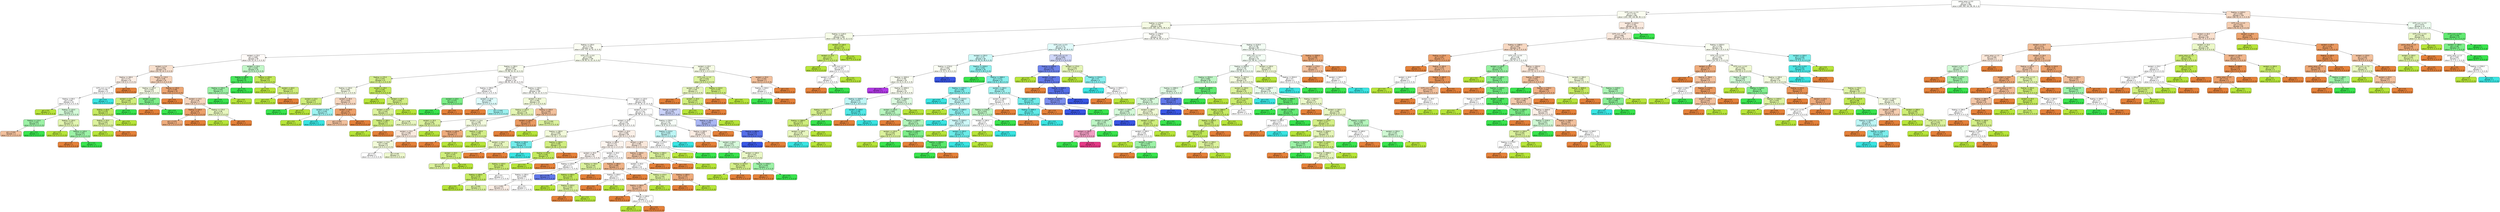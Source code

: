 digraph Tree {
node [shape=box, style="filled, rounded", color="black", fontname=helvetica] ;
edge [fontname=helvetica] ;
0 [label="police_value <= 0.5\ngini = 0.736\nsamples = 568\nvalue = [285, 293, 161, 89, 39, 4, 4]", fillcolor="#fefffc"] ;
1 [label="CCTV_num <= 2.5\ngini = 0.752\nsamples = 463\nvalue = [201, 240, 140, 88, 39, 4, 4]", fillcolor="#fafdf0"] ;
0 -> 1 [labeldistance=2.5, labelangle=45, headlabel="True"] ;
2 [label="floating <= 1710.0\ngini = 0.759\nsamples = 363\nvalue = [134, 193, 102, 72, 39, 4, 4]", fillcolor="#f5fbe3"] ;
1 -> 2 ;
3 [label="floating <= 1145.0\ngini = 0.693\nsamples = 208\nvalue = [104, 129, 44, 24, 12, 0, 0]", fillcolor="#f6fce7"] ;
2 -> 3 ;
4 [label="floating <= 235.0\ngini = 0.701\nsamples = 198\nvalue = [103, 115, 43, 24, 12, 0, 0]", fillcolor="#fbfdf3"] ;
3 -> 4 ;
5 [label="resident <= 25.0\ngini = 0.683\nsamples = 49\nvalue = [25, 23, 22, 2, 0, 0, 0]", fillcolor="#fefaf7"] ;
4 -> 5 ;
6 [label="resident <= 5.0\ngini = 0.652\nsamples = 33\nvalue = [24, 15, 10, 2, 0, 0, 0]", fillcolor="#f8e0ce"] ;
5 -> 6 ;
7 [label="floating <= 160.0\ngini = 0.711\nsamples = 14\nvalue = [8, 6, 6, 2, 0, 0, 0]", fillcolor="#fcefe6"] ;
6 -> 7 ;
8 [label="CCTV_num <= 1.0\ngini = 0.706\nsamples = 12\nvalue = [3, 6, 6, 2, 0, 0, 0]", fillcolor="#ffffff"] ;
7 -> 8 ;
9 [label="floating <= 80.0\ngini = 0.64\nsamples = 10\nvalue = [3, 6, 6, 0, 0, 0, 0]", fillcolor="#ffffff"] ;
8 -> 9 ;
10 [label="gini = 0.0\nsamples = 1\nvalue = [0, 2, 0, 0, 0, 0, 0]", fillcolor="#b7e539"] ;
9 -> 10 ;
11 [label="floating <= 125.0\ngini = 0.639\nsamples = 9\nvalue = [3, 4, 6, 0, 0, 0, 0]", fillcolor="#d3f9d7"] ;
9 -> 11 ;
12 [label="floating <= 115.0\ngini = 0.444\nsamples = 4\nvalue = [2, 0, 4, 0, 0, 0, 0]", fillcolor="#9cf2a6"] ;
11 -> 12 ;
13 [label="gini = 0.444\nsamples = 2\nvalue = [2, 0, 1, 0, 0, 0, 0]", fillcolor="#f2c09c"] ;
12 -> 13 ;
14 [label="gini = 0.0\nsamples = 2\nvalue = [0, 0, 3, 0, 0, 0, 0]", fillcolor="#39e54d"] ;
12 -> 14 ;
15 [label="floating <= 135.0\ngini = 0.571\nsamples = 5\nvalue = [1, 4, 2, 0, 0, 0, 0]", fillcolor="#e2f5b0"] ;
11 -> 15 ;
16 [label="gini = 0.0\nsamples = 2\nvalue = [0, 4, 0, 0, 0, 0, 0]", fillcolor="#b7e539"] ;
15 -> 16 ;
17 [label="floating <= 145.0\ngini = 0.444\nsamples = 3\nvalue = [1, 0, 2, 0, 0, 0, 0]", fillcolor="#9cf2a6"] ;
15 -> 17 ;
18 [label="gini = 0.0\nsamples = 1\nvalue = [1, 0, 0, 0, 0, 0, 0]", fillcolor="#e58139"] ;
17 -> 18 ;
19 [label="gini = 0.0\nsamples = 2\nvalue = [0, 0, 2, 0, 0, 0, 0]", fillcolor="#39e54d"] ;
17 -> 19 ;
20 [label="gini = 0.0\nsamples = 2\nvalue = [0, 0, 0, 2, 0, 0, 0]", fillcolor="#39e5e2"] ;
8 -> 20 ;
21 [label="gini = 0.0\nsamples = 2\nvalue = [5, 0, 0, 0, 0, 0, 0]", fillcolor="#e58139"] ;
7 -> 21 ;
22 [label="floating <= 115.0\ngini = 0.58\nsamples = 19\nvalue = [16, 9, 4, 0, 0, 0, 0]", fillcolor="#f6d3ba"] ;
6 -> 22 ;
23 [label="floating <= 105.0\ngini = 0.628\nsamples = 9\nvalue = [2, 5, 4, 0, 0, 0, 0]", fillcolor="#f5fbe3"] ;
22 -> 23 ;
24 [label="resident <= 15.0\ngini = 0.449\nsamples = 6\nvalue = [1, 5, 1, 0, 0, 0, 0]", fillcolor="#cfee7b"] ;
23 -> 24 ;
25 [label="floating <= 65.0\ngini = 0.278\nsamples = 5\nvalue = [1, 5, 0, 0, 0, 0, 0]", fillcolor="#c5ea61"] ;
24 -> 25 ;
26 [label="floating <= 50.0\ngini = 0.444\nsamples = 3\nvalue = [1, 2, 0, 0, 0, 0, 0]", fillcolor="#dbf29c"] ;
25 -> 26 ;
27 [label="gini = 0.0\nsamples = 2\nvalue = [0, 2, 0, 0, 0, 0, 0]", fillcolor="#b7e539"] ;
26 -> 27 ;
28 [label="gini = 0.0\nsamples = 1\nvalue = [1, 0, 0, 0, 0, 0, 0]", fillcolor="#e58139"] ;
26 -> 28 ;
29 [label="gini = 0.0\nsamples = 2\nvalue = [0, 3, 0, 0, 0, 0, 0]", fillcolor="#b7e539"] ;
25 -> 29 ;
30 [label="gini = 0.0\nsamples = 1\nvalue = [0, 0, 1, 0, 0, 0, 0]", fillcolor="#39e54d"] ;
24 -> 30 ;
31 [label="resident <= 15.0\ngini = 0.375\nsamples = 3\nvalue = [1, 0, 3, 0, 0, 0, 0]", fillcolor="#7bee88"] ;
23 -> 31 ;
32 [label="gini = 0.0\nsamples = 1\nvalue = [1, 0, 0, 0, 0, 0, 0]", fillcolor="#e58139"] ;
31 -> 32 ;
33 [label="gini = 0.0\nsamples = 2\nvalue = [0, 0, 3, 0, 0, 0, 0]", fillcolor="#39e54d"] ;
31 -> 33 ;
34 [label="floating <= 135.0\ngini = 0.346\nsamples = 10\nvalue = [14, 4, 0, 0, 0, 0, 0]", fillcolor="#eca572"] ;
22 -> 34 ;
35 [label="gini = 0.0\nsamples = 3\nvalue = [8, 0, 0, 0, 0, 0, 0]", fillcolor="#e58139"] ;
34 -> 35 ;
36 [label="resident <= 15.0\ngini = 0.48\nsamples = 7\nvalue = [6, 4, 0, 0, 0, 0, 0]", fillcolor="#f6d5bd"] ;
34 -> 36 ;
37 [label="floating <= 145.0\ngini = 0.32\nsamples = 4\nvalue = [4, 1, 0, 0, 0, 0, 0]", fillcolor="#eca06a"] ;
36 -> 37 ;
38 [label="gini = 0.375\nsamples = 3\nvalue = [3, 1, 0, 0, 0, 0, 0]", fillcolor="#eeab7b"] ;
37 -> 38 ;
39 [label="gini = 0.0\nsamples = 1\nvalue = [1, 0, 0, 0, 0, 0, 0]", fillcolor="#e58139"] ;
37 -> 39 ;
40 [label="floating <= 175.0\ngini = 0.48\nsamples = 3\nvalue = [2, 3, 0, 0, 0, 0, 0]", fillcolor="#e7f6bd"] ;
36 -> 40 ;
41 [label="gini = 0.0\nsamples = 2\nvalue = [0, 3, 0, 0, 0, 0, 0]", fillcolor="#b7e539"] ;
40 -> 41 ;
42 [label="gini = 0.0\nsamples = 1\nvalue = [2, 0, 0, 0, 0, 0, 0]", fillcolor="#e58139"] ;
40 -> 42 ;
43 [label="resident <= 35.0\ngini = 0.526\nsamples = 16\nvalue = [1, 8, 12, 0, 0, 0, 0]", fillcolor="#c2f7c8"] ;
5 -> 43 ;
44 [label="floating <= 185.0\ngini = 0.142\nsamples = 8\nvalue = [0, 1, 12, 0, 0, 0, 0]", fillcolor="#49e75c"] ;
43 -> 44 ;
45 [label="floating <= 100.0\ngini = 0.444\nsamples = 3\nvalue = [0, 1, 2, 0, 0, 0, 0]", fillcolor="#9cf2a6"] ;
44 -> 45 ;
46 [label="gini = 0.0\nsamples = 2\nvalue = [0, 0, 2, 0, 0, 0, 0]", fillcolor="#39e54d"] ;
45 -> 46 ;
47 [label="gini = 0.0\nsamples = 1\nvalue = [0, 1, 0, 0, 0, 0, 0]", fillcolor="#b7e539"] ;
45 -> 47 ;
48 [label="gini = 0.0\nsamples = 5\nvalue = [0, 0, 10, 0, 0, 0, 0]", fillcolor="#39e54d"] ;
44 -> 48 ;
49 [label="floating <= 150.0\ngini = 0.219\nsamples = 8\nvalue = [1, 7, 0, 0, 0, 0, 0]", fillcolor="#c1e955"] ;
43 -> 49 ;
50 [label="gini = 0.0\nsamples = 4\nvalue = [0, 4, 0, 0, 0, 0, 0]", fillcolor="#b7e539"] ;
49 -> 50 ;
51 [label="resident <= 60.0\ngini = 0.375\nsamples = 4\nvalue = [1, 3, 0, 0, 0, 0, 0]", fillcolor="#cfee7b"] ;
49 -> 51 ;
52 [label="gini = 0.0\nsamples = 3\nvalue = [0, 3, 0, 0, 0, 0, 0]", fillcolor="#b7e539"] ;
51 -> 52 ;
53 [label="gini = 0.0\nsamples = 1\nvalue = [1, 0, 0, 0, 0, 0, 0]", fillcolor="#e58139"] ;
51 -> 53 ;
54 [label="CCTV_num <= 0.5\ngini = 0.692\nsamples = 149\nvalue = [78, 92, 21, 22, 12, 0, 0]", fillcolor="#f8fdec"] ;
4 -> 54 ;
55 [label="floating <= 295.0\ngini = 0.697\nsamples = 139\nvalue = [73, 86, 20, 22, 12, 0, 0]", fillcolor="#f8fded"] ;
54 -> 55 ;
56 [label="floating <= 275.0\ngini = 0.475\nsamples = 21\nvalue = [7, 22, 1, 2, 0, 0, 0]", fillcolor="#d4ef88"] ;
55 -> 56 ;
57 [label="floating <= 245.0\ngini = 0.681\nsamples = 9\nvalue = [4, 5, 1, 2, 0, 0, 0]", fillcolor="#f6fce6"] ;
56 -> 57 ;
58 [label="resident <= 25.0\ngini = 0.375\nsamples = 3\nvalue = [0, 3, 1, 0, 0, 0, 0]", fillcolor="#cfee7b"] ;
57 -> 58 ;
59 [label="gini = 0.0\nsamples = 1\nvalue = [0, 0, 1, 0, 0, 0, 0]", fillcolor="#39e54d"] ;
58 -> 59 ;
60 [label="gini = 0.0\nsamples = 2\nvalue = [0, 3, 0, 0, 0, 0, 0]", fillcolor="#b7e539"] ;
58 -> 60 ;
61 [label="resident <= 35.0\ngini = 0.625\nsamples = 6\nvalue = [4, 2, 0, 2, 0, 0, 0]", fillcolor="#f6d5bd"] ;
57 -> 61 ;
62 [label="resident <= 25.0\ngini = 0.444\nsamples = 3\nvalue = [0, 1, 0, 2, 0, 0, 0]", fillcolor="#9cf2f0"] ;
61 -> 62 ;
63 [label="gini = 0.0\nsamples = 1\nvalue = [0, 1, 0, 0, 0, 0, 0]", fillcolor="#b7e539"] ;
62 -> 63 ;
64 [label="gini = 0.0\nsamples = 2\nvalue = [0, 0, 0, 2, 0, 0, 0]", fillcolor="#39e5e2"] ;
62 -> 64 ;
65 [label="resident <= 50.0\ngini = 0.32\nsamples = 3\nvalue = [4, 1, 0, 0, 0, 0, 0]", fillcolor="#eca06a"] ;
61 -> 65 ;
66 [label="gini = 0.444\nsamples = 2\nvalue = [2, 1, 0, 0, 0, 0, 0]", fillcolor="#f2c09c"] ;
65 -> 66 ;
67 [label="gini = 0.0\nsamples = 1\nvalue = [2, 0, 0, 0, 0, 0, 0]", fillcolor="#e58139"] ;
65 -> 67 ;
68 [label="resident <= 35.0\ngini = 0.255\nsamples = 12\nvalue = [3, 17, 0, 0, 0, 0, 0]", fillcolor="#c4ea5c"] ;
56 -> 68 ;
69 [label="gini = 0.0\nsamples = 5\nvalue = [0, 9, 0, 0, 0, 0, 0]", fillcolor="#b7e539"] ;
68 -> 69 ;
70 [label="resident <= 55.0\ngini = 0.397\nsamples = 7\nvalue = [3, 8, 0, 0, 0, 0, 0]", fillcolor="#d2ef83"] ;
68 -> 70 ;
71 [label="resident <= 45.0\ngini = 0.444\nsamples = 5\nvalue = [3, 6, 0, 0, 0, 0, 0]", fillcolor="#dbf29c"] ;
70 -> 71 ;
72 [label="floating <= 285.0\ngini = 0.375\nsamples = 2\nvalue = [1, 3, 0, 0, 0, 0, 0]", fillcolor="#cfee7b"] ;
71 -> 72 ;
73 [label="gini = 0.0\nsamples = 1\nvalue = [0, 3, 0, 0, 0, 0, 0]", fillcolor="#b7e539"] ;
72 -> 73 ;
74 [label="gini = 0.0\nsamples = 1\nvalue = [1, 0, 0, 0, 0, 0, 0]", fillcolor="#e58139"] ;
72 -> 74 ;
75 [label="gini = 0.48\nsamples = 3\nvalue = [2, 3, 0, 0, 0, 0, 0]", fillcolor="#e7f6bd"] ;
71 -> 75 ;
76 [label="gini = 0.0\nsamples = 2\nvalue = [0, 2, 0, 0, 0, 0, 0]", fillcolor="#b7e539"] ;
70 -> 76 ;
77 [label="floating <= 315.0\ngini = 0.714\nsamples = 118\nvalue = [66, 64, 19, 20, 12, 0, 0]", fillcolor="#fffdfc"] ;
55 -> 77 ;
78 [label="floating <= 305.0\ngini = 0.64\nsamples = 10\nvalue = [6, 0, 3, 6, 0, 0, 0]", fillcolor="#ffffff"] ;
77 -> 78 ;
79 [label="resident <= 20.0\ngini = 0.375\nsamples = 3\nvalue = [1, 0, 3, 0, 0, 0, 0]", fillcolor="#7bee88"] ;
78 -> 79 ;
80 [label="gini = 0.0\nsamples = 2\nvalue = [0, 0, 3, 0, 0, 0, 0]", fillcolor="#39e54d"] ;
79 -> 80 ;
81 [label="gini = 0.0\nsamples = 1\nvalue = [1, 0, 0, 0, 0, 0, 0]", fillcolor="#e58139"] ;
79 -> 81 ;
82 [label="resident <= 15.0\ngini = 0.496\nsamples = 7\nvalue = [5, 0, 0, 6, 0, 0, 0]", fillcolor="#defbfa"] ;
78 -> 82 ;
83 [label="gini = 0.0\nsamples = 1\nvalue = [2, 0, 0, 0, 0, 0, 0]", fillcolor="#e58139"] ;
82 -> 83 ;
84 [label="gini = 0.444\nsamples = 6\nvalue = [3, 0, 0, 6, 0, 0, 0]", fillcolor="#9cf2f0"] ;
82 -> 84 ;
85 [label="floating <= 345.0\ngini = 0.699\nsamples = 108\nvalue = [60, 64, 16, 14, 12, 0, 0]", fillcolor="#fcfef8"] ;
77 -> 85 ;
86 [label="resident <= 45.0\ngini = 0.494\nsamples = 25\nvalue = [17, 21, 0, 0, 0, 0, 0]", fillcolor="#f1fad9"] ;
85 -> 86 ;
87 [label="floating <= 325.0\ngini = 0.471\nsamples = 19\nvalue = [11, 18, 0, 0, 0, 0, 0]", fillcolor="#e3f5b2"] ;
86 -> 87 ;
88 [label="resident <= 35.0\ngini = 0.444\nsamples = 10\nvalue = [6, 12, 0, 0, 0, 0, 0]", fillcolor="#dbf29c"] ;
87 -> 88 ;
89 [label="resident <= 25.0\ngini = 0.496\nsamples = 7\nvalue = [6, 5, 0, 0, 0, 0, 0]", fillcolor="#fbeade"] ;
88 -> 89 ;
90 [label="resident <= 15.0\ngini = 0.494\nsamples = 6\nvalue = [4, 5, 0, 0, 0, 0, 0]", fillcolor="#f1fad7"] ;
89 -> 90 ;
91 [label="gini = 0.5\nsamples = 2\nvalue = [1, 1, 0, 0, 0, 0, 0]", fillcolor="#ffffff"] ;
90 -> 91 ;
92 [label="gini = 0.49\nsamples = 4\nvalue = [3, 4, 0, 0, 0, 0, 0]", fillcolor="#edf8ce"] ;
90 -> 92 ;
93 [label="gini = 0.0\nsamples = 1\nvalue = [2, 0, 0, 0, 0, 0, 0]", fillcolor="#e58139"] ;
89 -> 93 ;
94 [label="gini = 0.0\nsamples = 3\nvalue = [0, 7, 0, 0, 0, 0, 0]", fillcolor="#b7e539"] ;
88 -> 94 ;
95 [label="resident <= 15.0\ngini = 0.496\nsamples = 9\nvalue = [5, 6, 0, 0, 0, 0, 0]", fillcolor="#f3fbde"] ;
87 -> 95 ;
96 [label="floating <= 335.0\ngini = 0.375\nsamples = 2\nvalue = [3, 1, 0, 0, 0, 0, 0]", fillcolor="#eeab7b"] ;
95 -> 96 ;
97 [label="gini = 0.0\nsamples = 1\nvalue = [3, 0, 0, 0, 0, 0, 0]", fillcolor="#e58139"] ;
96 -> 97 ;
98 [label="gini = 0.0\nsamples = 1\nvalue = [0, 1, 0, 0, 0, 0, 0]", fillcolor="#b7e539"] ;
96 -> 98 ;
99 [label="floating <= 335.0\ngini = 0.408\nsamples = 7\nvalue = [2, 5, 0, 0, 0, 0, 0]", fillcolor="#d4ef88"] ;
95 -> 99 ;
100 [label="gini = 0.0\nsamples = 2\nvalue = [0, 2, 0, 0, 0, 0, 0]", fillcolor="#b7e539"] ;
99 -> 100 ;
101 [label="resident <= 35.0\ngini = 0.48\nsamples = 5\nvalue = [2, 3, 0, 0, 0, 0, 0]", fillcolor="#e7f6bd"] ;
99 -> 101 ;
102 [label="resident <= 25.0\ngini = 0.375\nsamples = 4\nvalue = [1, 3, 0, 0, 0, 0, 0]", fillcolor="#cfee7b"] ;
101 -> 102 ;
103 [label="gini = 0.444\nsamples = 3\nvalue = [1, 2, 0, 0, 0, 0, 0]", fillcolor="#dbf29c"] ;
102 -> 103 ;
104 [label="gini = 0.0\nsamples = 1\nvalue = [0, 1, 0, 0, 0, 0, 0]", fillcolor="#b7e539"] ;
102 -> 104 ;
105 [label="gini = 0.0\nsamples = 1\nvalue = [1, 0, 0, 0, 0, 0, 0]", fillcolor="#e58139"] ;
101 -> 105 ;
106 [label="floating <= 335.0\ngini = 0.444\nsamples = 6\nvalue = [6, 3, 0, 0, 0, 0, 0]", fillcolor="#f2c09c"] ;
86 -> 106 ;
107 [label="resident <= 100.0\ngini = 0.278\nsamples = 4\nvalue = [5, 1, 0, 0, 0, 0, 0]", fillcolor="#ea9a61"] ;
106 -> 107 ;
108 [label="gini = 0.0\nsamples = 3\nvalue = [5, 0, 0, 0, 0, 0, 0]", fillcolor="#e58139"] ;
107 -> 108 ;
109 [label="gini = 0.0\nsamples = 1\nvalue = [0, 1, 0, 0, 0, 0, 0]", fillcolor="#b7e539"] ;
107 -> 109 ;
110 [label="gini = 0.444\nsamples = 2\nvalue = [1, 2, 0, 0, 0, 0, 0]", fillcolor="#dbf29c"] ;
106 -> 110 ;
111 [label="resident <= 120.0\ngini = 0.738\nsamples = 83\nvalue = [43, 43, 16, 14, 12, 0, 0]", fillcolor="#ffffff"] ;
85 -> 111 ;
112 [label="resident <= 75.0\ngini = 0.724\nsamples = 74\nvalue = [39, 39, 16, 14, 5, 0, 0]", fillcolor="#ffffff"] ;
111 -> 112 ;
113 [label="resident <= 25.0\ngini = 0.69\nsamples = 54\nvalue = [30, 31, 6, 8, 5, 0, 0]", fillcolor="#fefefb"] ;
112 -> 113 ;
114 [label="floating <= 365.0\ngini = 0.669\nsamples = 15\nvalue = [5, 10, 1, 7, 0, 0, 0]", fillcolor="#f2fada"] ;
113 -> 114 ;
115 [label="floating <= 355.0\ngini = 0.346\nsamples = 5\nvalue = [2, 0, 0, 7, 0, 0, 0]", fillcolor="#72ecea"] ;
114 -> 115 ;
116 [label="gini = 0.0\nsamples = 2\nvalue = [2, 0, 0, 0, 0, 0, 0]", fillcolor="#e58139"] ;
115 -> 116 ;
117 [label="gini = 0.0\nsamples = 3\nvalue = [0, 0, 0, 7, 0, 0, 0]", fillcolor="#39e5e2"] ;
115 -> 117 ;
118 [label="floating <= 565.0\ngini = 0.439\nsamples = 10\nvalue = [3, 10, 1, 0, 0, 0, 0]", fillcolor="#d1ee81"] ;
114 -> 118 ;
119 [label="floating <= 475.0\ngini = 0.292\nsamples = 9\nvalue = [1, 10, 1, 0, 0, 0, 0]", fillcolor="#c4ea5d"] ;
118 -> 119 ;
120 [label="floating <= 425.0\ngini = 0.406\nsamples = 7\nvalue = [1, 6, 1, 0, 0, 0, 0]", fillcolor="#ccec72"] ;
119 -> 120 ;
121 [label="floating <= 400.0\ngini = 0.278\nsamples = 5\nvalue = [1, 5, 0, 0, 0, 0, 0]", fillcolor="#c5ea61"] ;
120 -> 121 ;
122 [label="gini = 0.0\nsamples = 2\nvalue = [0, 3, 0, 0, 0, 0, 0]", fillcolor="#b7e539"] ;
121 -> 122 ;
123 [label="gini = 0.444\nsamples = 3\nvalue = [1, 2, 0, 0, 0, 0, 0]", fillcolor="#dbf29c"] ;
121 -> 123 ;
124 [label="gini = 0.5\nsamples = 2\nvalue = [0, 1, 1, 0, 0, 0, 0]", fillcolor="#ffffff"] ;
120 -> 124 ;
125 [label="gini = 0.0\nsamples = 2\nvalue = [0, 4, 0, 0, 0, 0, 0]", fillcolor="#b7e539"] ;
119 -> 125 ;
126 [label="gini = 0.0\nsamples = 1\nvalue = [2, 0, 0, 0, 0, 0, 0]", fillcolor="#e58139"] ;
118 -> 126 ;
127 [label="resident <= 45.0\ngini = 0.656\nsamples = 39\nvalue = [25, 21, 5, 1, 5, 0, 0]", fillcolor="#fcf1e9"] ;
113 -> 127 ;
128 [label="floating <= 385.0\ngini = 0.714\nsamples = 22\nvalue = [14, 12, 5, 1, 5, 0, 0]", fillcolor="#fdf5ef"] ;
127 -> 128 ;
129 [label="resident <= 35.0\ngini = 0.766\nsamples = 12\nvalue = [6, 4, 5, 1, 5, 0, 0]", fillcolor="#fdf7f3"] ;
128 -> 129 ;
130 [label="gini = 0.0\nsamples = 1\nvalue = [1, 0, 0, 0, 0, 0, 0]", fillcolor="#e58139"] ;
129 -> 130 ;
131 [label="floating <= 370.0\ngini = 0.77\nsamples = 11\nvalue = [5, 4, 5, 1, 5, 0, 0]", fillcolor="#ffffff"] ;
129 -> 131 ;
132 [label="floating <= 355.0\ngini = 0.694\nsamples = 7\nvalue = [5, 3, 5, 1, 0, 0, 0]", fillcolor="#ffffff"] ;
131 -> 132 ;
133 [label="gini = 0.653\nsamples = 5\nvalue = [5, 3, 4, 0, 0, 0, 0]", fillcolor="#fcefe6"] ;
132 -> 133 ;
134 [label="gini = 0.5\nsamples = 2\nvalue = [0, 0, 1, 1, 0, 0, 0]", fillcolor="#ffffff"] ;
132 -> 134 ;
135 [label="gini = 0.278\nsamples = 4\nvalue = [0, 1, 0, 0, 5, 0, 0]", fillcolor="#6178ea"] ;
131 -> 135 ;
136 [label="resident <= 35.0\ngini = 0.5\nsamples = 10\nvalue = [8, 8, 0, 0, 0, 0, 0]", fillcolor="#ffffff"] ;
128 -> 136 ;
137 [label="floating <= 730.0\ngini = 0.444\nsamples = 6\nvalue = [3, 6, 0, 0, 0, 0, 0]", fillcolor="#dbf29c"] ;
136 -> 137 ;
138 [label="floating <= 565.0\ngini = 0.245\nsamples = 5\nvalue = [1, 6, 0, 0, 0, 0, 0]", fillcolor="#c3e95a"] ;
137 -> 138 ;
139 [label="gini = 0.0\nsamples = 3\nvalue = [0, 4, 0, 0, 0, 0, 0]", fillcolor="#b7e539"] ;
138 -> 139 ;
140 [label="floating <= 645.0\ngini = 0.444\nsamples = 2\nvalue = [1, 2, 0, 0, 0, 0, 0]", fillcolor="#dbf29c"] ;
138 -> 140 ;
141 [label="gini = 0.0\nsamples = 1\nvalue = [1, 0, 0, 0, 0, 0, 0]", fillcolor="#e58139"] ;
140 -> 141 ;
142 [label="gini = 0.0\nsamples = 1\nvalue = [0, 2, 0, 0, 0, 0, 0]", fillcolor="#b7e539"] ;
140 -> 142 ;
143 [label="gini = 0.0\nsamples = 1\nvalue = [2, 0, 0, 0, 0, 0, 0]", fillcolor="#e58139"] ;
137 -> 143 ;
144 [label="floating <= 480.0\ngini = 0.408\nsamples = 4\nvalue = [5, 2, 0, 0, 0, 0, 0]", fillcolor="#efb388"] ;
136 -> 144 ;
145 [label="floating <= 430.0\ngini = 0.5\nsamples = 2\nvalue = [2, 2, 0, 0, 0, 0, 0]", fillcolor="#ffffff"] ;
144 -> 145 ;
146 [label="gini = 0.0\nsamples = 1\nvalue = [2, 0, 0, 0, 0, 0, 0]", fillcolor="#e58139"] ;
145 -> 146 ;
147 [label="gini = 0.0\nsamples = 1\nvalue = [0, 2, 0, 0, 0, 0, 0]", fillcolor="#b7e539"] ;
145 -> 147 ;
148 [label="gini = 0.0\nsamples = 2\nvalue = [3, 0, 0, 0, 0, 0, 0]", fillcolor="#e58139"] ;
144 -> 148 ;
149 [label="resident <= 65.0\ngini = 0.495\nsamples = 17\nvalue = [11, 9, 0, 0, 0, 0, 0]", fillcolor="#fae8db"] ;
127 -> 149 ;
150 [label="floating <= 640.0\ngini = 0.459\nsamples = 13\nvalue = [9, 5, 0, 0, 0, 0, 0]", fillcolor="#f3c7a7"] ;
149 -> 150 ;
151 [label="resident <= 55.0\ngini = 0.5\nsamples = 10\nvalue = [5, 5, 0, 0, 0, 0, 0]", fillcolor="#ffffff"] ;
150 -> 151 ;
152 [label="floating <= 475.0\ngini = 0.444\nsamples = 6\nvalue = [2, 4, 0, 0, 0, 0, 0]", fillcolor="#dbf29c"] ;
151 -> 152 ;
153 [label="floating <= 380.0\ngini = 0.444\nsamples = 3\nvalue = [2, 1, 0, 0, 0, 0, 0]", fillcolor="#f2c09c"] ;
152 -> 153 ;
154 [label="gini = 0.0\nsamples = 1\nvalue = [1, 0, 0, 0, 0, 0, 0]", fillcolor="#e58139"] ;
153 -> 154 ;
155 [label="floating <= 435.0\ngini = 0.5\nsamples = 2\nvalue = [1, 1, 0, 0, 0, 0, 0]", fillcolor="#ffffff"] ;
153 -> 155 ;
156 [label="gini = 0.0\nsamples = 1\nvalue = [0, 1, 0, 0, 0, 0, 0]", fillcolor="#b7e539"] ;
155 -> 156 ;
157 [label="gini = 0.0\nsamples = 1\nvalue = [1, 0, 0, 0, 0, 0, 0]", fillcolor="#e58139"] ;
155 -> 157 ;
158 [label="gini = 0.0\nsamples = 3\nvalue = [0, 3, 0, 0, 0, 0, 0]", fillcolor="#b7e539"] ;
152 -> 158 ;
159 [label="floating <= 460.0\ngini = 0.375\nsamples = 4\nvalue = [3, 1, 0, 0, 0, 0, 0]", fillcolor="#eeab7b"] ;
151 -> 159 ;
160 [label="gini = 0.0\nsamples = 3\nvalue = [3, 0, 0, 0, 0, 0, 0]", fillcolor="#e58139"] ;
159 -> 160 ;
161 [label="gini = 0.0\nsamples = 1\nvalue = [0, 1, 0, 0, 0, 0, 0]", fillcolor="#b7e539"] ;
159 -> 161 ;
162 [label="gini = 0.0\nsamples = 3\nvalue = [4, 0, 0, 0, 0, 0, 0]", fillcolor="#e58139"] ;
150 -> 162 ;
163 [label="floating <= 660.0\ngini = 0.444\nsamples = 4\nvalue = [2, 4, 0, 0, 0, 0, 0]", fillcolor="#dbf29c"] ;
149 -> 163 ;
164 [label="gini = 0.0\nsamples = 2\nvalue = [2, 0, 0, 0, 0, 0, 0]", fillcolor="#e58139"] ;
163 -> 164 ;
165 [label="gini = 0.0\nsamples = 2\nvalue = [0, 4, 0, 0, 0, 0, 0]", fillcolor="#b7e539"] ;
163 -> 165 ;
166 [label="floating <= 550.0\ngini = 0.742\nsamples = 20\nvalue = [9, 8, 10, 6, 0, 0, 0]", fillcolor="#f7fef8"] ;
112 -> 166 ;
167 [label="floating <= 515.0\ngini = 0.625\nsamples = 7\nvalue = [0, 3, 3, 6, 0, 0, 0]", fillcolor="#bdf6f5"] ;
166 -> 167 ;
168 [label="floating <= 475.0\ngini = 0.5\nsamples = 4\nvalue = [0, 3, 3, 0, 0, 0, 0]", fillcolor="#ffffff"] ;
167 -> 168 ;
169 [label="gini = 0.0\nsamples = 2\nvalue = [0, 3, 0, 0, 0, 0, 0]", fillcolor="#b7e539"] ;
168 -> 169 ;
170 [label="gini = 0.0\nsamples = 2\nvalue = [0, 0, 3, 0, 0, 0, 0]", fillcolor="#39e54d"] ;
168 -> 170 ;
171 [label="gini = 0.0\nsamples = 3\nvalue = [0, 0, 0, 6, 0, 0, 0]", fillcolor="#39e5e2"] ;
167 -> 171 ;
172 [label="floating <= 600.0\ngini = 0.649\nsamples = 13\nvalue = [9, 5, 7, 0, 0, 0, 0]", fillcolor="#fbede3"] ;
166 -> 172 ;
173 [label="gini = 0.0\nsamples = 2\nvalue = [6, 0, 0, 0, 0, 0, 0]", fillcolor="#e58139"] ;
172 -> 173 ;
174 [label="resident <= 85.0\ngini = 0.631\nsamples = 11\nvalue = [3, 5, 7, 0, 0, 0, 0]", fillcolor="#d7fadb"] ;
172 -> 174 ;
175 [label="gini = 0.0\nsamples = 4\nvalue = [0, 0, 5, 0, 0, 0, 0]", fillcolor="#39e54d"] ;
174 -> 175 ;
176 [label="resident <= 100.0\ngini = 0.62\nsamples = 7\nvalue = [3, 5, 2, 0, 0, 0, 0]", fillcolor="#eaf8c6"] ;
174 -> 176 ;
177 [label="floating <= 1075.0\ngini = 0.408\nsamples = 5\nvalue = [2, 5, 0, 0, 0, 0, 0]", fillcolor="#d4ef88"] ;
176 -> 177 ;
178 [label="gini = 0.0\nsamples = 4\nvalue = [0, 5, 0, 0, 0, 0, 0]", fillcolor="#b7e539"] ;
177 -> 178 ;
179 [label="gini = 0.0\nsamples = 1\nvalue = [2, 0, 0, 0, 0, 0, 0]", fillcolor="#e58139"] ;
177 -> 179 ;
180 [label="floating <= 1030.0\ngini = 0.444\nsamples = 2\nvalue = [1, 0, 2, 0, 0, 0, 0]", fillcolor="#9cf2a6"] ;
176 -> 180 ;
181 [label="gini = 0.0\nsamples = 1\nvalue = [1, 0, 0, 0, 0, 0, 0]", fillcolor="#e58139"] ;
180 -> 181 ;
182 [label="gini = 0.0\nsamples = 1\nvalue = [0, 0, 2, 0, 0, 0, 0]", fillcolor="#39e54d"] ;
180 -> 182 ;
183 [label="floating <= 1015.0\ngini = 0.64\nsamples = 9\nvalue = [4, 4, 0, 0, 7, 0, 0]", fillcolor="#c9d1f8"] ;
111 -> 183 ;
184 [label="floating <= 705.0\ngini = 0.463\nsamples = 7\nvalue = [4, 0, 0, 0, 7, 0, 0]", fillcolor="#aab7f4"] ;
183 -> 184 ;
185 [label="gini = 0.0\nsamples = 1\nvalue = [3, 0, 0, 0, 0, 0, 0]", fillcolor="#e58139"] ;
184 -> 185 ;
186 [label="floating <= 980.0\ngini = 0.219\nsamples = 6\nvalue = [1, 0, 0, 0, 7, 0, 0]", fillcolor="#556ee9"] ;
184 -> 186 ;
187 [label="gini = 0.0\nsamples = 5\nvalue = [0, 0, 0, 0, 7, 0, 0]", fillcolor="#3956e5"] ;
186 -> 187 ;
188 [label="gini = 0.0\nsamples = 1\nvalue = [1, 0, 0, 0, 0, 0, 0]", fillcolor="#e58139"] ;
186 -> 188 ;
189 [label="gini = 0.0\nsamples = 2\nvalue = [0, 4, 0, 0, 0, 0, 0]", fillcolor="#b7e539"] ;
183 -> 189 ;
190 [label="resident <= 45.0\ngini = 0.569\nsamples = 10\nvalue = [5, 6, 1, 0, 0, 0, 0]", fillcolor="#f5fbe3"] ;
54 -> 190 ;
191 [label="CCTV_num <= 1.5\ngini = 0.444\nsamples = 7\nvalue = [3, 6, 0, 0, 0, 0, 0]", fillcolor="#dbf29c"] ;
190 -> 191 ;
192 [label="resident <= 25.0\ngini = 0.48\nsamples = 4\nvalue = [2, 3, 0, 0, 0, 0, 0]", fillcolor="#e7f6bd"] ;
191 -> 192 ;
193 [label="gini = 0.0\nsamples = 1\nvalue = [1, 0, 0, 0, 0, 0, 0]", fillcolor="#e58139"] ;
192 -> 193 ;
194 [label="resident <= 35.0\ngini = 0.375\nsamples = 3\nvalue = [1, 3, 0, 0, 0, 0, 0]", fillcolor="#cfee7b"] ;
192 -> 194 ;
195 [label="gini = 0.0\nsamples = 2\nvalue = [0, 3, 0, 0, 0, 0, 0]", fillcolor="#b7e539"] ;
194 -> 195 ;
196 [label="gini = 0.0\nsamples = 1\nvalue = [1, 0, 0, 0, 0, 0, 0]", fillcolor="#e58139"] ;
194 -> 196 ;
197 [label="floating <= 310.0\ngini = 0.375\nsamples = 3\nvalue = [1, 3, 0, 0, 0, 0, 0]", fillcolor="#cfee7b"] ;
191 -> 197 ;
198 [label="gini = 0.0\nsamples = 1\nvalue = [1, 0, 0, 0, 0, 0, 0]", fillcolor="#e58139"] ;
197 -> 198 ;
199 [label="gini = 0.0\nsamples = 2\nvalue = [0, 3, 0, 0, 0, 0, 0]", fillcolor="#b7e539"] ;
197 -> 199 ;
200 [label="resident <= 55.0\ngini = 0.444\nsamples = 3\nvalue = [2, 0, 1, 0, 0, 0, 0]", fillcolor="#f2c09c"] ;
190 -> 200 ;
201 [label="floating <= 530.0\ngini = 0.5\nsamples = 2\nvalue = [1, 0, 1, 0, 0, 0, 0]", fillcolor="#ffffff"] ;
200 -> 201 ;
202 [label="gini = 0.0\nsamples = 1\nvalue = [0, 0, 1, 0, 0, 0, 0]", fillcolor="#39e54d"] ;
201 -> 202 ;
203 [label="gini = 0.0\nsamples = 1\nvalue = [1, 0, 0, 0, 0, 0, 0]", fillcolor="#e58139"] ;
201 -> 203 ;
204 [label="gini = 0.0\nsamples = 1\nvalue = [1, 0, 0, 0, 0, 0, 0]", fillcolor="#e58139"] ;
200 -> 204 ;
205 [label="resident <= 130.0\ngini = 0.227\nsamples = 10\nvalue = [1, 14, 1, 0, 0, 0, 0]", fillcolor="#c1e853"] ;
3 -> 205 ;
206 [label="resident <= 70.0\ngini = 0.37\nsamples = 5\nvalue = [1, 7, 1, 0, 0, 0, 0]", fillcolor="#c9ec6a"] ;
205 -> 206 ;
207 [label="gini = 0.0\nsamples = 2\nvalue = [0, 6, 0, 0, 0, 0, 0]", fillcolor="#b7e539"] ;
206 -> 207 ;
208 [label="CCTV_num <= 1.0\ngini = 0.667\nsamples = 3\nvalue = [1, 1, 1, 0, 0, 0, 0]", fillcolor="#ffffff"] ;
206 -> 208 ;
209 [label="resident <= 105.0\ngini = 0.5\nsamples = 2\nvalue = [1, 0, 1, 0, 0, 0, 0]", fillcolor="#ffffff"] ;
208 -> 209 ;
210 [label="gini = 0.0\nsamples = 1\nvalue = [1, 0, 0, 0, 0, 0, 0]", fillcolor="#e58139"] ;
209 -> 210 ;
211 [label="gini = 0.0\nsamples = 1\nvalue = [0, 0, 1, 0, 0, 0, 0]", fillcolor="#39e54d"] ;
209 -> 211 ;
212 [label="gini = 0.0\nsamples = 1\nvalue = [0, 1, 0, 0, 0, 0, 0]", fillcolor="#b7e539"] ;
208 -> 212 ;
213 [label="gini = 0.0\nsamples = 5\nvalue = [0, 7, 0, 0, 0, 0, 0]", fillcolor="#b7e539"] ;
205 -> 213 ;
214 [label="floating <= 2765.0\ngini = 0.793\nsamples = 155\nvalue = [30, 64, 58, 48, 27, 4, 4]", fillcolor="#fdfef8"] ;
2 -> 214 ;
215 [label="CCTV_num <= 0.5\ngini = 0.773\nsamples = 75\nvalue = [11, 26, 15, 40, 19, 4, 0]", fillcolor="#e0fbfa"] ;
214 -> 215 ;
216 [label="resident <= 255.0\ngini = 0.74\nsamples = 58\nvalue = [9, 18, 13, 36, 6, 4, 0]", fillcolor="#cbf8f7"] ;
215 -> 216 ;
217 [label="floating <= 2720.0\ngini = 0.806\nsamples = 29\nvalue = [4, 12, 9, 10, 6, 4, 0]", fillcolor="#fbfef4"] ;
216 -> 217 ;
218 [label="floating <= 1820.0\ngini = 0.765\nsamples = 26\nvalue = [4, 12, 9, 10, 0, 4, 0]", fillcolor="#fafdf1"] ;
217 -> 218 ;
219 [label="gini = 0.0\nsamples = 3\nvalue = [0, 0, 0, 0, 0, 4, 0]", fillcolor="#b139e5"] ;
218 -> 219 ;
220 [label="floating <= 2050.0\ngini = 0.722\nsamples = 23\nvalue = [4, 12, 9, 10, 0, 0, 0]", fillcolor="#f9fdef"] ;
218 -> 220 ;
221 [label="floating <= 1935.0\ngini = 0.574\nsamples = 11\nvalue = [1, 6, 1, 10, 0, 0, 0]", fillcolor="#bdf6f5"] ;
220 -> 221 ;
222 [label="floating <= 1925.0\ngini = 0.494\nsamples = 5\nvalue = [0, 6, 1, 2, 0, 0, 0]", fillcolor="#d6f08e"] ;
221 -> 222 ;
223 [label="floating <= 1900.0\ngini = 0.375\nsamples = 4\nvalue = [0, 6, 0, 2, 0, 0, 0]", fillcolor="#cfee7b"] ;
222 -> 223 ;
224 [label="resident <= 160.0\ngini = 0.48\nsamples = 3\nvalue = [0, 3, 0, 2, 0, 0, 0]", fillcolor="#e7f6bd"] ;
223 -> 224 ;
225 [label="gini = 0.0\nsamples = 1\nvalue = [0, 0, 0, 2, 0, 0, 0]", fillcolor="#39e5e2"] ;
224 -> 225 ;
226 [label="gini = 0.0\nsamples = 2\nvalue = [0, 3, 0, 0, 0, 0, 0]", fillcolor="#b7e539"] ;
224 -> 226 ;
227 [label="gini = 0.0\nsamples = 1\nvalue = [0, 3, 0, 0, 0, 0, 0]", fillcolor="#b7e539"] ;
223 -> 227 ;
228 [label="gini = 0.0\nsamples = 1\nvalue = [0, 0, 1, 0, 0, 0, 0]", fillcolor="#39e54d"] ;
222 -> 228 ;
229 [label="resident <= 200.0\ngini = 0.198\nsamples = 6\nvalue = [1, 0, 0, 8, 0, 0, 0]", fillcolor="#52e8e6"] ;
221 -> 229 ;
230 [label="gini = 0.0\nsamples = 1\nvalue = [1, 0, 0, 0, 0, 0, 0]", fillcolor="#e58139"] ;
229 -> 230 ;
231 [label="gini = 0.0\nsamples = 5\nvalue = [0, 0, 0, 8, 0, 0, 0]", fillcolor="#39e5e2"] ;
229 -> 231 ;
232 [label="floating <= 2680.0\ngini = 0.623\nsamples = 12\nvalue = [3, 6, 8, 0, 0, 0, 0]", fillcolor="#dbfadf"] ;
220 -> 232 ;
233 [label="resident <= 190.0\ngini = 0.604\nsamples = 11\nvalue = [3, 4, 8, 0, 0, 0, 0]", fillcolor="#b7f6be"] ;
232 -> 233 ;
234 [label="gini = 0.0\nsamples = 1\nvalue = [1, 0, 0, 0, 0, 0, 0]", fillcolor="#e58139"] ;
233 -> 234 ;
235 [label="floating <= 2395.0\ngini = 0.571\nsamples = 10\nvalue = [2, 4, 8, 0, 0, 0, 0]", fillcolor="#b0f5b8"] ;
233 -> 235 ;
236 [label="resident <= 245.0\ngini = 0.444\nsamples = 3\nvalue = [0, 4, 2, 0, 0, 0, 0]", fillcolor="#dbf29c"] ;
235 -> 236 ;
237 [label="gini = 0.0\nsamples = 2\nvalue = [0, 4, 0, 0, 0, 0, 0]", fillcolor="#b7e539"] ;
236 -> 237 ;
238 [label="gini = 0.0\nsamples = 1\nvalue = [0, 0, 2, 0, 0, 0, 0]", fillcolor="#39e54d"] ;
236 -> 238 ;
239 [label="floating <= 2450.0\ngini = 0.375\nsamples = 7\nvalue = [2, 0, 6, 0, 0, 0, 0]", fillcolor="#7bee88"] ;
235 -> 239 ;
240 [label="gini = 0.0\nsamples = 1\nvalue = [1, 0, 0, 0, 0, 0, 0]", fillcolor="#e58139"] ;
239 -> 240 ;
241 [label="floating <= 2655.0\ngini = 0.245\nsamples = 6\nvalue = [1, 0, 6, 0, 0, 0, 0]", fillcolor="#5ae96b"] ;
239 -> 241 ;
242 [label="gini = 0.0\nsamples = 5\nvalue = [0, 0, 6, 0, 0, 0, 0]", fillcolor="#39e54d"] ;
241 -> 242 ;
243 [label="gini = 0.0\nsamples = 1\nvalue = [1, 0, 0, 0, 0, 0, 0]", fillcolor="#e58139"] ;
241 -> 243 ;
244 [label="gini = 0.0\nsamples = 1\nvalue = [0, 2, 0, 0, 0, 0, 0]", fillcolor="#b7e539"] ;
232 -> 244 ;
245 [label="gini = 0.0\nsamples = 3\nvalue = [0, 0, 0, 0, 6, 0, 0]", fillcolor="#3956e5"] ;
217 -> 245 ;
246 [label="floating <= 2030.0\ngini = 0.552\nsamples = 29\nvalue = [5, 6, 4, 26, 0, 0, 0]", fillcolor="#8ef0ee"] ;
216 -> 246 ;
247 [label="gini = 0.0\nsamples = 2\nvalue = [0, 0, 2, 0, 0, 0, 0]", fillcolor="#39e54d"] ;
246 -> 247 ;
248 [label="floating <= 2680.0\ngini = 0.513\nsamples = 27\nvalue = [5, 6, 2, 26, 0, 0, 0]", fillcolor="#87efed"] ;
246 -> 248 ;
249 [label="floating <= 2255.0\ngini = 0.388\nsamples = 13\nvalue = [0, 5, 0, 14, 0, 0, 0]", fillcolor="#80eeec"] ;
248 -> 249 ;
250 [label="gini = 0.0\nsamples = 2\nvalue = [0, 0, 0, 7, 0, 0, 0]", fillcolor="#39e5e2"] ;
249 -> 250 ;
251 [label="floating <= 2315.0\ngini = 0.486\nsamples = 11\nvalue = [0, 5, 0, 7, 0, 0, 0]", fillcolor="#c6f8f7"] ;
249 -> 251 ;
252 [label="gini = 0.0\nsamples = 2\nvalue = [0, 2, 0, 0, 0, 0, 0]", fillcolor="#b7e539"] ;
251 -> 252 ;
253 [label="floating <= 2360.0\ngini = 0.42\nsamples = 9\nvalue = [0, 3, 0, 7, 0, 0, 0]", fillcolor="#8ef0ee"] ;
251 -> 253 ;
254 [label="gini = 0.0\nsamples = 2\nvalue = [0, 0, 0, 3, 0, 0, 0]", fillcolor="#39e5e2"] ;
253 -> 254 ;
255 [label="floating <= 2505.0\ngini = 0.49\nsamples = 7\nvalue = [0, 3, 0, 4, 0, 0, 0]", fillcolor="#cef8f8"] ;
253 -> 255 ;
256 [label="gini = 0.0\nsamples = 2\nvalue = [0, 2, 0, 0, 0, 0, 0]", fillcolor="#b7e539"] ;
255 -> 256 ;
257 [label="resident <= 305.0\ngini = 0.32\nsamples = 5\nvalue = [0, 1, 0, 4, 0, 0, 0]", fillcolor="#6aece9"] ;
255 -> 257 ;
258 [label="gini = 0.0\nsamples = 4\nvalue = [0, 0, 0, 4, 0, 0, 0]", fillcolor="#39e5e2"] ;
257 -> 258 ;
259 [label="gini = 0.0\nsamples = 1\nvalue = [0, 1, 0, 0, 0, 0, 0]", fillcolor="#b7e539"] ;
257 -> 259 ;
260 [label="resident <= 300.0\ngini = 0.565\nsamples = 14\nvalue = [5, 1, 2, 12, 0, 0, 0]", fillcolor="#a3f3f1"] ;
248 -> 260 ;
261 [label="resident <= 285.0\ngini = 0.722\nsamples = 5\nvalue = [2, 1, 2, 1, 0, 0, 0]", fillcolor="#ffffff"] ;
260 -> 261 ;
262 [label="floating <= 2740.0\ngini = 0.625\nsamples = 4\nvalue = [0, 1, 2, 1, 0, 0, 0]", fillcolor="#bdf6c4"] ;
261 -> 262 ;
263 [label="resident <= 265.0\ngini = 0.5\nsamples = 2\nvalue = [0, 1, 0, 1, 0, 0, 0]", fillcolor="#ffffff"] ;
262 -> 263 ;
264 [label="gini = 0.0\nsamples = 1\nvalue = [0, 1, 0, 0, 0, 0, 0]", fillcolor="#b7e539"] ;
263 -> 264 ;
265 [label="gini = 0.0\nsamples = 1\nvalue = [0, 0, 0, 1, 0, 0, 0]", fillcolor="#39e5e2"] ;
263 -> 265 ;
266 [label="gini = 0.0\nsamples = 2\nvalue = [0, 0, 2, 0, 0, 0, 0]", fillcolor="#39e54d"] ;
262 -> 266 ;
267 [label="gini = 0.0\nsamples = 1\nvalue = [2, 0, 0, 0, 0, 0, 0]", fillcolor="#e58139"] ;
261 -> 267 ;
268 [label="resident <= 360.0\ngini = 0.337\nsamples = 9\nvalue = [3, 0, 0, 11, 0, 0, 0]", fillcolor="#6fecea"] ;
260 -> 268 ;
269 [label="floating <= 2695.0\ngini = 0.26\nsamples = 8\nvalue = [2, 0, 0, 11, 0, 0, 0]", fillcolor="#5deae7"] ;
268 -> 269 ;
270 [label="gini = 0.0\nsamples = 1\nvalue = [2, 0, 0, 0, 0, 0, 0]", fillcolor="#e58139"] ;
269 -> 270 ;
271 [label="gini = 0.0\nsamples = 7\nvalue = [0, 0, 0, 11, 0, 0, 0]", fillcolor="#39e5e2"] ;
269 -> 271 ;
272 [label="gini = 0.0\nsamples = 1\nvalue = [1, 0, 0, 0, 0, 0, 0]", fillcolor="#e58139"] ;
268 -> 272 ;
273 [label="CCTV_num <= 1.5\ngini = 0.694\nsamples = 17\nvalue = [2, 8, 2, 4, 13, 0, 0]", fillcolor="#d0d7f9"] ;
215 -> 273 ;
274 [label="floating <= 2350.0\ngini = 0.394\nsamples = 10\nvalue = [1, 1, 2, 0, 13, 0, 0]", fillcolor="#6e83ec"] ;
273 -> 274 ;
275 [label="gini = 0.0\nsamples = 1\nvalue = [0, 1, 0, 0, 0, 0, 0]", fillcolor="#b7e539"] ;
274 -> 275 ;
276 [label="resident <= 300.0\ngini = 0.32\nsamples = 9\nvalue = [1, 0, 2, 0, 13, 0, 0]", fillcolor="#637aeb"] ;
274 -> 276 ;
277 [label="gini = 0.0\nsamples = 1\nvalue = [1, 0, 0, 0, 0, 0, 0]", fillcolor="#e58139"] ;
276 -> 277 ;
278 [label="floating <= 2565.0\ngini = 0.231\nsamples = 8\nvalue = [0, 0, 2, 0, 13, 0, 0]", fillcolor="#5770e9"] ;
276 -> 278 ;
279 [label="floating <= 2470.0\ngini = 0.375\nsamples = 5\nvalue = [0, 0, 2, 0, 6, 0, 0]", fillcolor="#7b8eee"] ;
278 -> 279 ;
280 [label="gini = 0.0\nsamples = 4\nvalue = [0, 0, 0, 0, 6, 0, 0]", fillcolor="#3956e5"] ;
279 -> 280 ;
281 [label="gini = 0.0\nsamples = 1\nvalue = [0, 0, 2, 0, 0, 0, 0]", fillcolor="#39e54d"] ;
279 -> 281 ;
282 [label="gini = 0.0\nsamples = 3\nvalue = [0, 0, 0, 0, 7, 0, 0]", fillcolor="#3956e5"] ;
278 -> 282 ;
283 [label="resident <= 170.0\ngini = 0.542\nsamples = 7\nvalue = [1, 7, 0, 4, 0, 0, 0]", fillcolor="#e4f5b5"] ;
273 -> 283 ;
284 [label="gini = 0.0\nsamples = 2\nvalue = [0, 6, 0, 0, 0, 0, 0]", fillcolor="#b7e539"] ;
283 -> 284 ;
285 [label="floating <= 2315.0\ngini = 0.5\nsamples = 5\nvalue = [1, 1, 0, 4, 0, 0, 0]", fillcolor="#88efee"] ;
283 -> 285 ;
286 [label="gini = 0.0\nsamples = 3\nvalue = [0, 0, 0, 4, 0, 0, 0]", fillcolor="#39e5e2"] ;
285 -> 286 ;
287 [label="floating <= 2555.0\ngini = 0.5\nsamples = 2\nvalue = [1, 1, 0, 0, 0, 0, 0]", fillcolor="#ffffff"] ;
285 -> 287 ;
288 [label="gini = 0.0\nsamples = 1\nvalue = [1, 0, 0, 0, 0, 0, 0]", fillcolor="#e58139"] ;
287 -> 288 ;
289 [label="gini = 0.0\nsamples = 1\nvalue = [0, 1, 0, 0, 0, 0, 0]", fillcolor="#b7e539"] ;
287 -> 289 ;
290 [label="floating <= 3120.0\ngini = 0.736\nsamples = 80\nvalue = [19, 38, 43, 8, 8, 0, 4]", fillcolor="#f3fdf4"] ;
214 -> 290 ;
291 [label="CCTV_num <= 1.5\ngini = 0.721\nsamples = 74\nvalue = [13, 38, 42, 7, 8, 0, 4]", fillcolor="#f4fef5"] ;
290 -> 291 ;
292 [label="floating <= 2935.0\ngini = 0.719\nsamples = 71\nvalue = [13, 35, 40, 5, 8, 0, 4]", fillcolor="#f1fdf2"] ;
291 -> 292 ;
293 [label="floating <= 2915.0\ngini = 0.684\nsamples = 30\nvalue = [2, 10, 22, 0, 8, 0, 4]", fillcolor="#bdf6c4"] ;
292 -> 293 ;
294 [label="floating <= 2905.0\ngini = 0.747\nsamples = 24\nvalue = [2, 8, 12, 0, 8, 0, 4]", fillcolor="#e1fbe4"] ;
293 -> 294 ;
295 [label="floating <= 2805.0\ngini = 0.702\nsamples = 20\nvalue = [1, 8, 12, 0, 3, 0, 4]", fillcolor="#d7fadb"] ;
294 -> 295 ;
296 [label="resident <= 335.0\ngini = 0.639\nsamples = 10\nvalue = [0, 0, 6, 0, 3, 0, 4]", fillcolor="#d3f9d7"] ;
295 -> 296 ;
297 [label="resident <= 305.0\ngini = 0.48\nsamples = 7\nvalue = [0, 0, 6, 0, 0, 0, 4]", fillcolor="#bdf6c4"] ;
296 -> 297 ;
298 [label="resident <= 280.0\ngini = 0.444\nsamples = 5\nvalue = [0, 0, 2, 0, 0, 0, 4]", fillcolor="#f29cc2"] ;
297 -> 298 ;
299 [label="gini = 0.0\nsamples = 2\nvalue = [0, 0, 2, 0, 0, 0, 0]", fillcolor="#39e54d"] ;
298 -> 299 ;
300 [label="gini = 0.0\nsamples = 3\nvalue = [0, 0, 0, 0, 0, 0, 4]", fillcolor="#e53986"] ;
298 -> 300 ;
301 [label="gini = 0.0\nsamples = 2\nvalue = [0, 0, 4, 0, 0, 0, 0]", fillcolor="#39e54d"] ;
297 -> 301 ;
302 [label="gini = 0.0\nsamples = 3\nvalue = [0, 0, 0, 0, 3, 0, 0]", fillcolor="#3956e5"] ;
296 -> 302 ;
303 [label="resident <= 365.0\ngini = 0.551\nsamples = 10\nvalue = [1, 8, 6, 0, 0, 0, 0]", fillcolor="#eff9d3"] ;
295 -> 303 ;
304 [label="resident <= 335.0\ngini = 0.43\nsamples = 8\nvalue = [1, 8, 2, 0, 0, 0, 0]", fillcolor="#cfee7b"] ;
303 -> 304 ;
305 [label="resident <= 290.0\ngini = 0.64\nsamples = 5\nvalue = [1, 2, 2, 0, 0, 0, 0]", fillcolor="#ffffff"] ;
304 -> 305 ;
306 [label="gini = 0.0\nsamples = 2\nvalue = [0, 2, 0, 0, 0, 0, 0]", fillcolor="#b7e539"] ;
305 -> 306 ;
307 [label="resident <= 320.0\ngini = 0.444\nsamples = 3\nvalue = [1, 0, 2, 0, 0, 0, 0]", fillcolor="#9cf2a6"] ;
305 -> 307 ;
308 [label="gini = 0.0\nsamples = 1\nvalue = [1, 0, 0, 0, 0, 0, 0]", fillcolor="#e58139"] ;
307 -> 308 ;
309 [label="gini = 0.0\nsamples = 2\nvalue = [0, 0, 2, 0, 0, 0, 0]", fillcolor="#39e54d"] ;
307 -> 309 ;
310 [label="gini = 0.0\nsamples = 3\nvalue = [0, 6, 0, 0, 0, 0, 0]", fillcolor="#b7e539"] ;
304 -> 310 ;
311 [label="gini = 0.0\nsamples = 2\nvalue = [0, 0, 4, 0, 0, 0, 0]", fillcolor="#39e54d"] ;
303 -> 311 ;
312 [label="resident <= 350.0\ngini = 0.278\nsamples = 4\nvalue = [1, 0, 0, 0, 5, 0, 0]", fillcolor="#6178ea"] ;
294 -> 312 ;
313 [label="gini = 0.0\nsamples = 3\nvalue = [0, 0, 0, 0, 5, 0, 0]", fillcolor="#3956e5"] ;
312 -> 313 ;
314 [label="gini = 0.0\nsamples = 1\nvalue = [1, 0, 0, 0, 0, 0, 0]", fillcolor="#e58139"] ;
312 -> 314 ;
315 [label="resident <= 350.0\ngini = 0.278\nsamples = 6\nvalue = [0, 2, 10, 0, 0, 0, 0]", fillcolor="#61ea71"] ;
293 -> 315 ;
316 [label="gini = 0.0\nsamples = 5\nvalue = [0, 0, 10, 0, 0, 0, 0]", fillcolor="#39e54d"] ;
315 -> 316 ;
317 [label="gini = 0.0\nsamples = 1\nvalue = [0, 2, 0, 0, 0, 0, 0]", fillcolor="#b7e539"] ;
315 -> 317 ;
318 [label="floating <= 2975.0\ngini = 0.685\nsamples = 41\nvalue = [11, 25, 18, 5, 0, 0, 0]", fillcolor="#f3fbdd"] ;
292 -> 318 ;
319 [label="resident <= 320.0\ngini = 0.562\nsamples = 15\nvalue = [2, 11, 1, 4, 0, 0, 0]", fillcolor="#dbf29c"] ;
318 -> 319 ;
320 [label="CCTV_num <= 0.5\ngini = 0.357\nsamples = 12\nvalue = [2, 11, 1, 0, 0, 0, 0]", fillcolor="#c9ec6b"] ;
319 -> 320 ;
321 [label="floating <= 2965.0\ngini = 0.278\nsamples = 10\nvalue = [2, 10, 0, 0, 0, 0, 0]", fillcolor="#c5ea61"] ;
320 -> 321 ;
322 [label="floating <= 2955.0\ngini = 0.346\nsamples = 8\nvalue = [2, 7, 0, 0, 0, 0, 0]", fillcolor="#ccec72"] ;
321 -> 322 ;
323 [label="resident <= 230.0\ngini = 0.219\nsamples = 7\nvalue = [1, 7, 0, 0, 0, 0, 0]", fillcolor="#c1e955"] ;
322 -> 323 ;
324 [label="gini = 0.0\nsamples = 4\nvalue = [0, 5, 0, 0, 0, 0, 0]", fillcolor="#b7e539"] ;
323 -> 324 ;
325 [label="resident <= 265.0\ngini = 0.444\nsamples = 3\nvalue = [1, 2, 0, 0, 0, 0, 0]", fillcolor="#dbf29c"] ;
323 -> 325 ;
326 [label="gini = 0.0\nsamples = 1\nvalue = [1, 0, 0, 0, 0, 0, 0]", fillcolor="#e58139"] ;
325 -> 326 ;
327 [label="gini = 0.0\nsamples = 2\nvalue = [0, 2, 0, 0, 0, 0, 0]", fillcolor="#b7e539"] ;
325 -> 327 ;
328 [label="gini = 0.0\nsamples = 1\nvalue = [1, 0, 0, 0, 0, 0, 0]", fillcolor="#e58139"] ;
322 -> 328 ;
329 [label="gini = 0.0\nsamples = 2\nvalue = [0, 3, 0, 0, 0, 0, 0]", fillcolor="#b7e539"] ;
321 -> 329 ;
330 [label="gini = 0.5\nsamples = 2\nvalue = [0, 1, 1, 0, 0, 0, 0]", fillcolor="#ffffff"] ;
320 -> 330 ;
331 [label="gini = 0.0\nsamples = 3\nvalue = [0, 0, 0, 4, 0, 0, 0]", fillcolor="#39e5e2"] ;
319 -> 331 ;
332 [label="floating <= 2995.0\ngini = 0.663\nsamples = 26\nvalue = [9, 14, 17, 1, 0, 0, 0]", fillcolor="#e9fceb"] ;
318 -> 332 ;
333 [label="floating <= 2985.0\ngini = 0.314\nsamples = 9\nvalue = [1, 0, 9, 1, 0, 0, 0]", fillcolor="#61ea71"] ;
332 -> 333 ;
334 [label="gini = 0.0\nsamples = 1\nvalue = [0, 0, 1, 0, 0, 0, 0]", fillcolor="#39e54d"] ;
333 -> 334 ;
335 [label="resident <= 340.0\ngini = 0.34\nsamples = 8\nvalue = [1, 0, 8, 1, 0, 0, 0]", fillcolor="#65eb75"] ;
333 -> 335 ;
336 [label="resident <= 260.0\ngini = 0.5\nsamples = 2\nvalue = [1, 0, 0, 1, 0, 0, 0]", fillcolor="#ffffff"] ;
335 -> 336 ;
337 [label="gini = 0.0\nsamples = 1\nvalue = [1, 0, 0, 0, 0, 0, 0]", fillcolor="#e58139"] ;
336 -> 337 ;
338 [label="gini = 0.0\nsamples = 1\nvalue = [0, 0, 0, 1, 0, 0, 0]", fillcolor="#39e5e2"] ;
336 -> 338 ;
339 [label="gini = 0.0\nsamples = 6\nvalue = [0, 0, 8, 0, 0, 0, 0]", fillcolor="#39e54d"] ;
335 -> 339 ;
340 [label="floating <= 3015.0\ngini = 0.64\nsamples = 17\nvalue = [8, 14, 8, 0, 0, 0, 0]", fillcolor="#ebf8c9"] ;
332 -> 340 ;
341 [label="gini = 0.0\nsamples = 2\nvalue = [3, 0, 0, 0, 0, 0, 0]", fillcolor="#e58139"] ;
340 -> 341 ;
342 [label="resident <= 340.0\ngini = 0.609\nsamples = 15\nvalue = [5, 14, 8, 0, 0, 0, 0]", fillcolor="#e8f7c0"] ;
340 -> 342 ;
343 [label="resident <= 275.0\ngini = 0.477\nsamples = 10\nvalue = [3, 11, 2, 0, 0, 0, 0]", fillcolor="#d3ef85"] ;
342 -> 343 ;
344 [label="gini = 0.0\nsamples = 2\nvalue = [0, 5, 0, 0, 0, 0, 0]", fillcolor="#b7e539"] ;
343 -> 344 ;
345 [label="floating <= 3035.0\ngini = 0.595\nsamples = 8\nvalue = [3, 6, 2, 0, 0, 0, 0]", fillcolor="#e4f5b5"] ;
343 -> 345 ;
346 [label="floating <= 3025.0\ngini = 0.444\nsamples = 2\nvalue = [1, 0, 2, 0, 0, 0, 0]", fillcolor="#9cf2a6"] ;
345 -> 346 ;
347 [label="gini = 0.0\nsamples = 1\nvalue = [1, 0, 0, 0, 0, 0, 0]", fillcolor="#e58139"] ;
346 -> 347 ;
348 [label="gini = 0.0\nsamples = 1\nvalue = [0, 0, 2, 0, 0, 0, 0]", fillcolor="#39e54d"] ;
346 -> 348 ;
349 [label="resident <= 310.0\ngini = 0.375\nsamples = 6\nvalue = [2, 6, 0, 0, 0, 0, 0]", fillcolor="#cfee7b"] ;
345 -> 349 ;
350 [label="floating <= 3065.0\ngini = 0.48\nsamples = 4\nvalue = [2, 3, 0, 0, 0, 0, 0]", fillcolor="#e7f6bd"] ;
349 -> 350 ;
351 [label="gini = 0.0\nsamples = 1\nvalue = [2, 0, 0, 0, 0, 0, 0]", fillcolor="#e58139"] ;
350 -> 351 ;
352 [label="gini = 0.0\nsamples = 3\nvalue = [0, 3, 0, 0, 0, 0, 0]", fillcolor="#b7e539"] ;
350 -> 352 ;
353 [label="gini = 0.0\nsamples = 2\nvalue = [0, 3, 0, 0, 0, 0, 0]", fillcolor="#b7e539"] ;
349 -> 353 ;
354 [label="floating <= 3075.0\ngini = 0.595\nsamples = 5\nvalue = [2, 3, 6, 0, 0, 0, 0]", fillcolor="#b5f5bc"] ;
342 -> 354 ;
355 [label="resident <= 405.0\ngini = 0.5\nsamples = 3\nvalue = [2, 0, 2, 0, 0, 0, 0]", fillcolor="#ffffff"] ;
354 -> 355 ;
356 [label="gini = 0.0\nsamples = 2\nvalue = [0, 0, 2, 0, 0, 0, 0]", fillcolor="#39e54d"] ;
355 -> 356 ;
357 [label="gini = 0.0\nsamples = 1\nvalue = [2, 0, 0, 0, 0, 0, 0]", fillcolor="#e58139"] ;
355 -> 357 ;
358 [label="resident <= 355.0\ngini = 0.49\nsamples = 2\nvalue = [0, 3, 4, 0, 0, 0, 0]", fillcolor="#cef8d2"] ;
354 -> 358 ;
359 [label="gini = 0.0\nsamples = 1\nvalue = [0, 0, 4, 0, 0, 0, 0]", fillcolor="#39e54d"] ;
358 -> 359 ;
360 [label="gini = 0.0\nsamples = 1\nvalue = [0, 3, 0, 0, 0, 0, 0]", fillcolor="#b7e539"] ;
358 -> 360 ;
361 [label="resident <= 245.0\ngini = 0.653\nsamples = 3\nvalue = [0, 3, 2, 2, 0, 0, 0]", fillcolor="#f1fad7"] ;
291 -> 361 ;
362 [label="gini = 0.0\nsamples = 1\nvalue = [0, 3, 0, 0, 0, 0, 0]", fillcolor="#b7e539"] ;
361 -> 362 ;
363 [label="floating <= 2910.0\ngini = 0.5\nsamples = 2\nvalue = [0, 0, 2, 2, 0, 0, 0]", fillcolor="#ffffff"] ;
361 -> 363 ;
364 [label="gini = 0.0\nsamples = 1\nvalue = [0, 0, 0, 2, 0, 0, 0]", fillcolor="#39e5e2"] ;
363 -> 364 ;
365 [label="gini = 0.0\nsamples = 1\nvalue = [0, 0, 2, 0, 0, 0, 0]", fillcolor="#39e54d"] ;
363 -> 365 ;
366 [label="floating <= 3265.0\ngini = 0.406\nsamples = 6\nvalue = [6, 0, 1, 1, 0, 0, 0]", fillcolor="#eca572"] ;
290 -> 366 ;
367 [label="resident <= 275.0\ngini = 0.56\nsamples = 4\nvalue = [3, 0, 1, 1, 0, 0, 0]", fillcolor="#f2c09c"] ;
366 -> 367 ;
368 [label="gini = 0.0\nsamples = 2\nvalue = [3, 0, 0, 0, 0, 0, 0]", fillcolor="#e58139"] ;
367 -> 368 ;
369 [label="resident <= 345.0\ngini = 0.5\nsamples = 2\nvalue = [0, 0, 1, 1, 0, 0, 0]", fillcolor="#ffffff"] ;
367 -> 369 ;
370 [label="gini = 0.0\nsamples = 1\nvalue = [0, 0, 1, 0, 0, 0, 0]", fillcolor="#39e54d"] ;
369 -> 370 ;
371 [label="gini = 0.0\nsamples = 1\nvalue = [0, 0, 0, 1, 0, 0, 0]", fillcolor="#39e5e2"] ;
369 -> 371 ;
372 [label="gini = 0.0\nsamples = 2\nvalue = [3, 0, 0, 0, 0, 0, 0]", fillcolor="#e58139"] ;
366 -> 372 ;
373 [label="resident <= 415.0\ngini = 0.702\nsamples = 100\nvalue = [67, 47, 38, 16, 0, 0, 0]", fillcolor="#fbeade"] ;
1 -> 373 ;
374 [label="CCTV_num <= 4.5\ngini = 0.696\nsamples = 97\nvalue = [67, 47, 32, 16, 0, 0, 0]", fillcolor="#fae9dd"] ;
373 -> 374 ;
375 [label="floating <= 1085.0\ngini = 0.637\nsamples = 48\nvalue = [42, 18, 23, 2, 0, 0, 0]", fillcolor="#f7d8c2"] ;
374 -> 375 ;
376 [label="floating <= 275.0\ngini = 0.357\nsamples = 17\nvalue = [22, 4, 2, 0, 0, 0, 0]", fillcolor="#eca06b"] ;
375 -> 376 ;
377 [label="gini = 0.0\nsamples = 6\nvalue = [9, 0, 0, 0, 0, 0, 0]", fillcolor="#e58139"] ;
376 -> 377 ;
378 [label="floating <= 305.0\ngini = 0.476\nsamples = 11\nvalue = [13, 4, 2, 0, 0, 0, 0]", fillcolor="#efb388"] ;
376 -> 378 ;
379 [label="resident <= 40.0\ngini = 0.5\nsamples = 3\nvalue = [0, 2, 2, 0, 0, 0, 0]", fillcolor="#ffffff"] ;
378 -> 379 ;
380 [label="gini = 0.0\nsamples = 2\nvalue = [0, 2, 0, 0, 0, 0, 0]", fillcolor="#b7e539"] ;
379 -> 380 ;
381 [label="gini = 0.0\nsamples = 1\nvalue = [0, 0, 2, 0, 0, 0, 0]", fillcolor="#39e54d"] ;
379 -> 381 ;
382 [label="floating <= 385.0\ngini = 0.231\nsamples = 8\nvalue = [13, 2, 0, 0, 0, 0, 0]", fillcolor="#e99457"] ;
378 -> 382 ;
383 [label="CCTV_num <= 3.5\ngini = 0.444\nsamples = 4\nvalue = [4, 2, 0, 0, 0, 0, 0]", fillcolor="#f2c09c"] ;
382 -> 383 ;
384 [label="gini = 0.0\nsamples = 2\nvalue = [2, 0, 0, 0, 0, 0, 0]", fillcolor="#e58139"] ;
383 -> 384 ;
385 [label="resident <= 45.0\ngini = 0.5\nsamples = 2\nvalue = [2, 2, 0, 0, 0, 0, 0]", fillcolor="#ffffff"] ;
383 -> 385 ;
386 [label="gini = 0.0\nsamples = 1\nvalue = [2, 0, 0, 0, 0, 0, 0]", fillcolor="#e58139"] ;
385 -> 386 ;
387 [label="gini = 0.0\nsamples = 1\nvalue = [0, 2, 0, 0, 0, 0, 0]", fillcolor="#b7e539"] ;
385 -> 387 ;
388 [label="gini = 0.0\nsamples = 4\nvalue = [9, 0, 0, 0, 0, 0, 0]", fillcolor="#e58139"] ;
382 -> 388 ;
389 [label="CCTV_num <= 3.5\ngini = 0.68\nsamples = 31\nvalue = [20, 14, 21, 2, 0, 0, 0]", fillcolor="#fafefa"] ;
375 -> 389 ;
390 [label="resident <= 130.0\ngini = 0.539\nsamples = 10\nvalue = [3, 3, 10, 0, 0, 0, 0]", fillcolor="#94f19f"] ;
389 -> 390 ;
391 [label="gini = 0.0\nsamples = 2\nvalue = [0, 2, 0, 0, 0, 0, 0]", fillcolor="#b7e539"] ;
390 -> 391 ;
392 [label="resident <= 195.0\ngini = 0.439\nsamples = 8\nvalue = [3, 1, 10, 0, 0, 0, 0]", fillcolor="#81ee8e"] ;
390 -> 392 ;
393 [label="gini = 0.0\nsamples = 1\nvalue = [1, 0, 0, 0, 0, 0, 0]", fillcolor="#e58139"] ;
392 -> 393 ;
394 [label="floating <= 2320.0\ngini = 0.379\nsamples = 7\nvalue = [2, 1, 10, 0, 0, 0, 0]", fillcolor="#6fec7e"] ;
392 -> 394 ;
395 [label="floating <= 2020.0\ngini = 0.5\nsamples = 2\nvalue = [1, 1, 0, 0, 0, 0, 0]", fillcolor="#ffffff"] ;
394 -> 395 ;
396 [label="gini = 0.0\nsamples = 1\nvalue = [0, 1, 0, 0, 0, 0, 0]", fillcolor="#b7e539"] ;
395 -> 396 ;
397 [label="gini = 0.0\nsamples = 1\nvalue = [1, 0, 0, 0, 0, 0, 0]", fillcolor="#e58139"] ;
395 -> 397 ;
398 [label="resident <= 235.0\ngini = 0.165\nsamples = 5\nvalue = [1, 0, 10, 0, 0, 0, 0]", fillcolor="#4de85f"] ;
394 -> 398 ;
399 [label="gini = 0.0\nsamples = 3\nvalue = [0, 0, 7, 0, 0, 0, 0]", fillcolor="#39e54d"] ;
398 -> 399 ;
400 [label="floating <= 2480.0\ngini = 0.375\nsamples = 2\nvalue = [1, 0, 3, 0, 0, 0, 0]", fillcolor="#7bee88"] ;
398 -> 400 ;
401 [label="gini = 0.0\nsamples = 1\nvalue = [0, 0, 3, 0, 0, 0, 0]", fillcolor="#39e54d"] ;
400 -> 401 ;
402 [label="gini = 0.0\nsamples = 1\nvalue = [1, 0, 0, 0, 0, 0, 0]", fillcolor="#e58139"] ;
400 -> 402 ;
403 [label="floating <= 2810.0\ngini = 0.682\nsamples = 21\nvalue = [17, 11, 11, 2, 0, 0, 0]", fillcolor="#fae6d7"] ;
389 -> 403 ;
404 [label="floating <= 1395.0\ngini = 0.544\nsamples = 13\nvalue = [16, 4, 6, 0, 0, 0, 0]", fillcolor="#f2c09c"] ;
403 -> 404 ;
405 [label="gini = 0.0\nsamples = 1\nvalue = [0, 0, 3, 0, 0, 0, 0]", fillcolor="#39e54d"] ;
404 -> 405 ;
406 [label="floating <= 2745.0\ngini = 0.469\nsamples = 12\nvalue = [16, 4, 3, 0, 0, 0, 0]", fillcolor="#efaf82"] ;
404 -> 406 ;
407 [label="resident <= 355.0\ngini = 0.586\nsamples = 9\nvalue = [9, 4, 3, 0, 0, 0, 0]", fillcolor="#f4caac"] ;
406 -> 407 ;
408 [label="floating <= 2620.0\ngini = 0.653\nsamples = 8\nvalue = [5, 4, 3, 0, 0, 0, 0]", fillcolor="#fcefe6"] ;
407 -> 408 ;
409 [label="floating <= 2245.0\ngini = 0.611\nsamples = 5\nvalue = [1, 2, 3, 0, 0, 0, 0]", fillcolor="#cef8d2"] ;
408 -> 409 ;
410 [label="resident <= 200.0\ngini = 0.444\nsamples = 3\nvalue = [1, 2, 0, 0, 0, 0, 0]", fillcolor="#dbf29c"] ;
409 -> 410 ;
411 [label="floating <= 1770.0\ngini = 0.5\nsamples = 2\nvalue = [1, 1, 0, 0, 0, 0, 0]", fillcolor="#ffffff"] ;
410 -> 411 ;
412 [label="gini = 0.0\nsamples = 1\nvalue = [1, 0, 0, 0, 0, 0, 0]", fillcolor="#e58139"] ;
411 -> 412 ;
413 [label="gini = 0.0\nsamples = 1\nvalue = [0, 1, 0, 0, 0, 0, 0]", fillcolor="#b7e539"] ;
411 -> 413 ;
414 [label="gini = 0.0\nsamples = 1\nvalue = [0, 1, 0, 0, 0, 0, 0]", fillcolor="#b7e539"] ;
410 -> 414 ;
415 [label="gini = 0.0\nsamples = 2\nvalue = [0, 0, 3, 0, 0, 0, 0]", fillcolor="#39e54d"] ;
409 -> 415 ;
416 [label="floating <= 2685.0\ngini = 0.444\nsamples = 3\nvalue = [4, 2, 0, 0, 0, 0, 0]", fillcolor="#f2c09c"] ;
408 -> 416 ;
417 [label="gini = 0.0\nsamples = 1\nvalue = [2, 0, 0, 0, 0, 0, 0]", fillcolor="#e58139"] ;
416 -> 417 ;
418 [label="resident <= 330.0\ngini = 0.5\nsamples = 2\nvalue = [2, 2, 0, 0, 0, 0, 0]", fillcolor="#ffffff"] ;
416 -> 418 ;
419 [label="gini = 0.0\nsamples = 1\nvalue = [2, 0, 0, 0, 0, 0, 0]", fillcolor="#e58139"] ;
418 -> 419 ;
420 [label="gini = 0.0\nsamples = 1\nvalue = [0, 2, 0, 0, 0, 0, 0]", fillcolor="#b7e539"] ;
418 -> 420 ;
421 [label="gini = 0.0\nsamples = 1\nvalue = [4, 0, 0, 0, 0, 0, 0]", fillcolor="#e58139"] ;
407 -> 421 ;
422 [label="gini = 0.0\nsamples = 3\nvalue = [7, 0, 0, 0, 0, 0, 0]", fillcolor="#e58139"] ;
406 -> 422 ;
423 [label="resident <= 295.0\ngini = 0.649\nsamples = 8\nvalue = [1, 7, 5, 2, 0, 0, 0]", fillcolor="#f1fad7"] ;
403 -> 423 ;
424 [label="floating <= 3005.0\ngini = 0.278\nsamples = 3\nvalue = [1, 5, 0, 0, 0, 0, 0]", fillcolor="#c5ea61"] ;
423 -> 424 ;
425 [label="gini = 0.0\nsamples = 2\nvalue = [0, 5, 0, 0, 0, 0, 0]", fillcolor="#b7e539"] ;
424 -> 425 ;
426 [label="gini = 0.0\nsamples = 1\nvalue = [1, 0, 0, 0, 0, 0, 0]", fillcolor="#e58139"] ;
424 -> 426 ;
427 [label="floating <= 3105.0\ngini = 0.593\nsamples = 5\nvalue = [0, 2, 5, 2, 0, 0, 0]", fillcolor="#aaf4b3"] ;
423 -> 427 ;
428 [label="resident <= 335.0\ngini = 0.408\nsamples = 4\nvalue = [0, 0, 5, 2, 0, 0, 0]", fillcolor="#88ef94"] ;
427 -> 428 ;
429 [label="gini = 0.0\nsamples = 1\nvalue = [0, 0, 0, 2, 0, 0, 0]", fillcolor="#39e5e2"] ;
428 -> 429 ;
430 [label="gini = 0.0\nsamples = 3\nvalue = [0, 0, 5, 0, 0, 0, 0]", fillcolor="#39e54d"] ;
428 -> 430 ;
431 [label="gini = 0.0\nsamples = 1\nvalue = [0, 2, 0, 0, 0, 0, 0]", fillcolor="#b7e539"] ;
427 -> 431 ;
432 [label="floating <= 3025.0\ngini = 0.706\nsamples = 49\nvalue = [25, 29, 9, 14, 0, 0, 0]", fillcolor="#f9fdf0"] ;
374 -> 432 ;
433 [label="CCTV_num <= 5.5\ngini = 0.651\nsamples = 40\nvalue = [24, 26, 9, 3, 0, 0, 0]", fillcolor="#fbfef5"] ;
432 -> 433 ;
434 [label="resident <= 20.0\ngini = 0.43\nsamples = 7\nvalue = [8, 2, 1, 0, 0, 0, 0]", fillcolor="#eeab7b"] ;
433 -> 434 ;
435 [label="gini = 0.0\nsamples = 1\nvalue = [3, 0, 0, 0, 0, 0, 0]", fillcolor="#e58139"] ;
434 -> 435 ;
436 [label="floating <= 780.0\ngini = 0.531\nsamples = 6\nvalue = [5, 2, 1, 0, 0, 0, 0]", fillcolor="#f2c09c"] ;
434 -> 436 ;
437 [label="resident <= 60.0\ngini = 0.5\nsamples = 2\nvalue = [0, 1, 1, 0, 0, 0, 0]", fillcolor="#ffffff"] ;
436 -> 437 ;
438 [label="gini = 0.0\nsamples = 1\nvalue = [0, 1, 0, 0, 0, 0, 0]", fillcolor="#b7e539"] ;
437 -> 438 ;
439 [label="gini = 0.0\nsamples = 1\nvalue = [0, 0, 1, 0, 0, 0, 0]", fillcolor="#39e54d"] ;
437 -> 439 ;
440 [label="floating <= 1710.0\ngini = 0.278\nsamples = 4\nvalue = [5, 1, 0, 0, 0, 0, 0]", fillcolor="#ea9a61"] ;
436 -> 440 ;
441 [label="resident <= 95.0\ngini = 0.444\nsamples = 2\nvalue = [2, 1, 0, 0, 0, 0, 0]", fillcolor="#f2c09c"] ;
440 -> 441 ;
442 [label="gini = 0.0\nsamples = 1\nvalue = [2, 0, 0, 0, 0, 0, 0]", fillcolor="#e58139"] ;
441 -> 442 ;
443 [label="gini = 0.0\nsamples = 1\nvalue = [0, 1, 0, 0, 0, 0, 0]", fillcolor="#b7e539"] ;
441 -> 443 ;
444 [label="gini = 0.0\nsamples = 2\nvalue = [3, 0, 0, 0, 0, 0, 0]", fillcolor="#e58139"] ;
440 -> 444 ;
445 [label="CCTV_num <= 6.5\ngini = 0.652\nsamples = 33\nvalue = [16, 24, 8, 3, 0, 0, 0]", fillcolor="#eff9d2"] ;
433 -> 445 ;
446 [label="floating <= 235.0\ngini = 0.556\nsamples = 9\nvalue = [1, 5, 7, 0, 0, 0, 0]", fillcolor="#cef8d3"] ;
445 -> 446 ;
447 [label="gini = 0.0\nsamples = 1\nvalue = [0, 3, 0, 0, 0, 0, 0]", fillcolor="#b7e539"] ;
446 -> 447 ;
448 [label="floating <= 2140.0\ngini = 0.46\nsamples = 8\nvalue = [1, 2, 7, 0, 0, 0, 0]", fillcolor="#83ef90"] ;
446 -> 448 ;
449 [label="gini = 0.0\nsamples = 6\nvalue = [0, 0, 7, 0, 0, 0, 0]", fillcolor="#39e54d"] ;
448 -> 449 ;
450 [label="floating <= 2405.0\ngini = 0.444\nsamples = 2\nvalue = [1, 2, 0, 0, 0, 0, 0]", fillcolor="#dbf29c"] ;
448 -> 450 ;
451 [label="gini = 0.0\nsamples = 1\nvalue = [0, 2, 0, 0, 0, 0, 0]", fillcolor="#b7e539"] ;
450 -> 451 ;
452 [label="gini = 0.0\nsamples = 1\nvalue = [1, 0, 0, 0, 0, 0, 0]", fillcolor="#e58139"] ;
450 -> 452 ;
453 [label="floating <= 335.0\ngini = 0.587\nsamples = 24\nvalue = [15, 19, 1, 3, 0, 0, 0]", fillcolor="#f2fadd"] ;
445 -> 453 ;
454 [label="floating <= 315.0\ngini = 0.219\nsamples = 5\nvalue = [7, 1, 0, 0, 0, 0, 0]", fillcolor="#e99355"] ;
453 -> 454 ;
455 [label="gini = 0.0\nsamples = 2\nvalue = [4, 0, 0, 0, 0, 0, 0]", fillcolor="#e58139"] ;
454 -> 455 ;
456 [label="resident <= 55.0\ngini = 0.375\nsamples = 3\nvalue = [3, 1, 0, 0, 0, 0, 0]", fillcolor="#eeab7b"] ;
454 -> 456 ;
457 [label="CCTV_num <= 8.5\ngini = 0.5\nsamples = 2\nvalue = [1, 1, 0, 0, 0, 0, 0]", fillcolor="#ffffff"] ;
456 -> 457 ;
458 [label="gini = 0.0\nsamples = 1\nvalue = [0, 1, 0, 0, 0, 0, 0]", fillcolor="#b7e539"] ;
457 -> 458 ;
459 [label="gini = 0.0\nsamples = 1\nvalue = [1, 0, 0, 0, 0, 0, 0]", fillcolor="#e58139"] ;
457 -> 459 ;
460 [label="gini = 0.0\nsamples = 1\nvalue = [2, 0, 0, 0, 0, 0, 0]", fillcolor="#e58139"] ;
456 -> 460 ;
461 [label="floating <= 725.0\ngini = 0.558\nsamples = 19\nvalue = [8, 18, 1, 3, 0, 0, 0]", fillcolor="#def3a5"] ;
453 -> 461 ;
462 [label="CCTV_num <= 11.0\ngini = 0.198\nsamples = 4\nvalue = [0, 8, 1, 0, 0, 0, 0]", fillcolor="#c0e852"] ;
461 -> 462 ;
463 [label="gini = 0.0\nsamples = 3\nvalue = [0, 8, 0, 0, 0, 0, 0]", fillcolor="#b7e539"] ;
462 -> 463 ;
464 [label="gini = 0.0\nsamples = 1\nvalue = [0, 0, 1, 0, 0, 0, 0]", fillcolor="#39e54d"] ;
462 -> 464 ;
465 [label="resident <= 205.0\ngini = 0.608\nsamples = 15\nvalue = [8, 10, 0, 3, 0, 0, 0]", fillcolor="#f4fbe1"] ;
461 -> 465 ;
466 [label="resident <= 160.0\ngini = 0.469\nsamples = 6\nvalue = [5, 0, 0, 3, 0, 0, 0]", fillcolor="#f5cdb0"] ;
465 -> 466 ;
467 [label="floating <= 1035.0\ngini = 0.48\nsamples = 4\nvalue = [2, 0, 0, 3, 0, 0, 0]", fillcolor="#bdf6f5"] ;
466 -> 467 ;
468 [label="gini = 0.0\nsamples = 1\nvalue = [1, 0, 0, 0, 0, 0, 0]", fillcolor="#e58139"] ;
467 -> 468 ;
469 [label="floating <= 1095.0\ngini = 0.375\nsamples = 3\nvalue = [1, 0, 0, 3, 0, 0, 0]", fillcolor="#7beeec"] ;
467 -> 469 ;
470 [label="gini = 0.0\nsamples = 2\nvalue = [0, 0, 0, 3, 0, 0, 0]", fillcolor="#39e5e2"] ;
469 -> 470 ;
471 [label="gini = 0.0\nsamples = 1\nvalue = [1, 0, 0, 0, 0, 0, 0]", fillcolor="#e58139"] ;
469 -> 471 ;
472 [label="gini = 0.0\nsamples = 2\nvalue = [3, 0, 0, 0, 0, 0, 0]", fillcolor="#e58139"] ;
466 -> 472 ;
473 [label="resident <= 290.0\ngini = 0.355\nsamples = 9\nvalue = [3, 10, 0, 0, 0, 0, 0]", fillcolor="#cded74"] ;
465 -> 473 ;
474 [label="gini = 0.0\nsamples = 3\nvalue = [0, 4, 0, 0, 0, 0, 0]", fillcolor="#b7e539"] ;
473 -> 474 ;
475 [label="CCTV_num <= 7.5\ngini = 0.444\nsamples = 6\nvalue = [3, 6, 0, 0, 0, 0, 0]", fillcolor="#dbf29c"] ;
473 -> 475 ;
476 [label="gini = 0.0\nsamples = 3\nvalue = [0, 6, 0, 0, 0, 0, 0]", fillcolor="#b7e539"] ;
475 -> 476 ;
477 [label="gini = 0.0\nsamples = 3\nvalue = [3, 0, 0, 0, 0, 0, 0]", fillcolor="#e58139"] ;
475 -> 477 ;
478 [label="resident <= 330.0\ngini = 0.418\nsamples = 9\nvalue = [1, 3, 0, 11, 0, 0, 0]", fillcolor="#7beeec"] ;
432 -> 478 ;
479 [label="CCTV_num <= 8.5\ngini = 0.153\nsamples = 8\nvalue = [1, 0, 0, 11, 0, 0, 0]", fillcolor="#4be7e5"] ;
478 -> 479 ;
480 [label="gini = 0.0\nsamples = 7\nvalue = [0, 0, 0, 11, 0, 0, 0]", fillcolor="#39e5e2"] ;
479 -> 480 ;
481 [label="gini = 0.0\nsamples = 1\nvalue = [1, 0, 0, 0, 0, 0, 0]", fillcolor="#e58139"] ;
479 -> 481 ;
482 [label="gini = 0.0\nsamples = 1\nvalue = [0, 3, 0, 0, 0, 0, 0]", fillcolor="#b7e539"] ;
478 -> 482 ;
483 [label="gini = 0.0\nsamples = 3\nvalue = [0, 0, 6, 0, 0, 0, 0]", fillcolor="#39e54d"] ;
373 -> 483 ;
484 [label="floating <= 2425.0\ngini = 0.592\nsamples = 105\nvalue = [84, 53, 21, 1, 0, 0, 0]", fillcolor="#f7dac5"] ;
0 -> 484 [labeldistance=2.5, labelangle=-45, headlabel="False"] ;
485 [label="CCTV_num <= 2.5\ngini = 0.521\nsamples = 82\nvalue = [76, 42, 8, 0, 0, 0, 0]", fillcolor="#f4ccaf"] ;
484 -> 485 ;
486 [label="resident <= 45.0\ngini = 0.547\nsamples = 60\nvalue = [51, 37, 6, 0, 0, 0, 0]", fillcolor="#f9e0ce"] ;
485 -> 486 ;
487 [label="resident <= 15.0\ngini = 0.512\nsamples = 34\nvalue = [33, 12, 6, 0, 0, 0, 0]", fillcolor="#f1bb94"] ;
486 -> 487 ;
488 [label="police_value <= 1.5\ngini = 0.494\nsamples = 5\nvalue = [5, 0, 4, 0, 0, 0, 0]", fillcolor="#fae6d7"] ;
487 -> 488 ;
489 [label="resident <= 5.0\ngini = 0.49\nsamples = 4\nvalue = [3, 0, 4, 0, 0, 0, 0]", fillcolor="#cef8d2"] ;
488 -> 489 ;
490 [label="gini = 0.0\nsamples = 1\nvalue = [1, 0, 0, 0, 0, 0, 0]", fillcolor="#e58139"] ;
489 -> 490 ;
491 [label="floating <= 175.0\ngini = 0.444\nsamples = 3\nvalue = [2, 0, 4, 0, 0, 0, 0]", fillcolor="#9cf2a6"] ;
489 -> 491 ;
492 [label="gini = 0.0\nsamples = 1\nvalue = [2, 0, 0, 0, 0, 0, 0]", fillcolor="#e58139"] ;
491 -> 492 ;
493 [label="gini = 0.0\nsamples = 2\nvalue = [0, 0, 4, 0, 0, 0, 0]", fillcolor="#39e54d"] ;
491 -> 493 ;
494 [label="gini = 0.0\nsamples = 1\nvalue = [2, 0, 0, 0, 0, 0, 0]", fillcolor="#e58139"] ;
488 -> 494 ;
495 [label="resident <= 35.0\ngini = 0.472\nsamples = 29\nvalue = [28, 12, 2, 0, 0, 0, 0]", fillcolor="#f1bc95"] ;
487 -> 495 ;
496 [label="floating <= 425.0\ngini = 0.469\nsamples = 22\nvalue = [20, 12, 0, 0, 0, 0, 0]", fillcolor="#f5cdb0"] ;
495 -> 496 ;
497 [label="resident <= 25.0\ngini = 0.363\nsamples = 14\nvalue = [16, 5, 0, 0, 0, 0, 0]", fillcolor="#eda877"] ;
496 -> 497 ;
498 [label="gini = 0.0\nsamples = 3\nvalue = [5, 0, 0, 0, 0, 0, 0]", fillcolor="#e58139"] ;
497 -> 498 ;
499 [label="police_value <= 3.0\ngini = 0.43\nsamples = 11\nvalue = [11, 5, 0, 0, 0, 0, 0]", fillcolor="#f1ba93"] ;
497 -> 499 ;
500 [label="floating <= 380.0\ngini = 0.459\nsamples = 10\nvalue = [9, 5, 0, 0, 0, 0, 0]", fillcolor="#f3c7a7"] ;
499 -> 500 ;
501 [label="floating <= 260.0\ngini = 0.5\nsamples = 7\nvalue = [5, 5, 0, 0, 0, 0, 0]", fillcolor="#ffffff"] ;
500 -> 501 ;
502 [label="gini = 0.0\nsamples = 2\nvalue = [3, 0, 0, 0, 0, 0, 0]", fillcolor="#e58139"] ;
501 -> 502 ;
503 [label="floating <= 360.0\ngini = 0.408\nsamples = 5\nvalue = [2, 5, 0, 0, 0, 0, 0]", fillcolor="#d4ef88"] ;
501 -> 503 ;
504 [label="floating <= 320.0\ngini = 0.5\nsamples = 3\nvalue = [2, 2, 0, 0, 0, 0, 0]", fillcolor="#ffffff"] ;
503 -> 504 ;
505 [label="gini = 0.0\nsamples = 2\nvalue = [0, 2, 0, 0, 0, 0, 0]", fillcolor="#b7e539"] ;
504 -> 505 ;
506 [label="gini = 0.0\nsamples = 1\nvalue = [2, 0, 0, 0, 0, 0, 0]", fillcolor="#e58139"] ;
504 -> 506 ;
507 [label="gini = 0.0\nsamples = 2\nvalue = [0, 3, 0, 0, 0, 0, 0]", fillcolor="#b7e539"] ;
503 -> 507 ;
508 [label="gini = 0.0\nsamples = 3\nvalue = [4, 0, 0, 0, 0, 0, 0]", fillcolor="#e58139"] ;
500 -> 508 ;
509 [label="gini = 0.0\nsamples = 1\nvalue = [2, 0, 0, 0, 0, 0, 0]", fillcolor="#e58139"] ;
499 -> 509 ;
510 [label="police_value <= 1.5\ngini = 0.463\nsamples = 8\nvalue = [4, 7, 0, 0, 0, 0, 0]", fillcolor="#e0f4aa"] ;
496 -> 510 ;
511 [label="floating <= 650.0\ngini = 0.346\nsamples = 7\nvalue = [2, 7, 0, 0, 0, 0, 0]", fillcolor="#ccec72"] ;
510 -> 511 ;
512 [label="resident <= 25.0\ngini = 0.245\nsamples = 5\nvalue = [1, 6, 0, 0, 0, 0, 0]", fillcolor="#c3e95a"] ;
511 -> 512 ;
513 [label="gini = 0.0\nsamples = 2\nvalue = [0, 2, 0, 0, 0, 0, 0]", fillcolor="#b7e539"] ;
512 -> 513 ;
514 [label="gini = 0.32\nsamples = 3\nvalue = [1, 4, 0, 0, 0, 0, 0]", fillcolor="#c9ec6a"] ;
512 -> 514 ;
515 [label="floating <= 855.0\ngini = 0.5\nsamples = 2\nvalue = [1, 1, 0, 0, 0, 0, 0]", fillcolor="#ffffff"] ;
511 -> 515 ;
516 [label="gini = 0.0\nsamples = 1\nvalue = [1, 0, 0, 0, 0, 0, 0]", fillcolor="#e58139"] ;
515 -> 516 ;
517 [label="gini = 0.0\nsamples = 1\nvalue = [0, 1, 0, 0, 0, 0, 0]", fillcolor="#b7e539"] ;
515 -> 517 ;
518 [label="gini = 0.0\nsamples = 1\nvalue = [2, 0, 0, 0, 0, 0, 0]", fillcolor="#e58139"] ;
510 -> 518 ;
519 [label="floating <= 310.0\ngini = 0.32\nsamples = 7\nvalue = [8, 0, 2, 0, 0, 0, 0]", fillcolor="#eca06a"] ;
495 -> 519 ;
520 [label="gini = 0.0\nsamples = 2\nvalue = [4, 0, 0, 0, 0, 0, 0]", fillcolor="#e58139"] ;
519 -> 520 ;
521 [label="floating <= 405.0\ngini = 0.444\nsamples = 5\nvalue = [4, 0, 2, 0, 0, 0, 0]", fillcolor="#f2c09c"] ;
519 -> 521 ;
522 [label="police_value <= 1.5\ngini = 0.444\nsamples = 3\nvalue = [1, 0, 2, 0, 0, 0, 0]", fillcolor="#9cf2a6"] ;
521 -> 522 ;
523 [label="gini = 0.0\nsamples = 1\nvalue = [0, 0, 1, 0, 0, 0, 0]", fillcolor="#39e54d"] ;
522 -> 523 ;
524 [label="floating <= 360.0\ngini = 0.5\nsamples = 2\nvalue = [1, 0, 1, 0, 0, 0, 0]", fillcolor="#ffffff"] ;
522 -> 524 ;
525 [label="gini = 0.0\nsamples = 1\nvalue = [0, 0, 1, 0, 0, 0, 0]", fillcolor="#39e54d"] ;
524 -> 525 ;
526 [label="gini = 0.0\nsamples = 1\nvalue = [1, 0, 0, 0, 0, 0, 0]", fillcolor="#e58139"] ;
524 -> 526 ;
527 [label="gini = 0.0\nsamples = 2\nvalue = [3, 0, 0, 0, 0, 0, 0]", fillcolor="#e58139"] ;
521 -> 527 ;
528 [label="resident <= 75.0\ngini = 0.487\nsamples = 26\nvalue = [18, 25, 0, 0, 0, 0, 0]", fillcolor="#ebf8c8"] ;
486 -> 528 ;
529 [label="police_value <= 1.5\ngini = 0.355\nsamples = 16\nvalue = [6, 20, 0, 0, 0, 0, 0]", fillcolor="#cded74"] ;
528 -> 529 ;
530 [label="resident <= 55.0\ngini = 0.5\nsamples = 6\nvalue = [5, 5, 0, 0, 0, 0, 0]", fillcolor="#ffffff"] ;
529 -> 530 ;
531 [label="floating <= 495.0\ngini = 0.5\nsamples = 3\nvalue = [3, 3, 0, 0, 0, 0, 0]", fillcolor="#ffffff"] ;
530 -> 531 ;
532 [label="gini = 0.0\nsamples = 1\nvalue = [2, 0, 0, 0, 0, 0, 0]", fillcolor="#e58139"] ;
531 -> 532 ;
533 [label="CCTV_num <= 1.0\ngini = 0.375\nsamples = 2\nvalue = [1, 3, 0, 0, 0, 0, 0]", fillcolor="#cfee7b"] ;
531 -> 533 ;
534 [label="gini = 0.0\nsamples = 1\nvalue = [1, 0, 0, 0, 0, 0, 0]", fillcolor="#e58139"] ;
533 -> 534 ;
535 [label="gini = 0.0\nsamples = 1\nvalue = [0, 3, 0, 0, 0, 0, 0]", fillcolor="#b7e539"] ;
533 -> 535 ;
536 [label="floating <= 360.0\ngini = 0.5\nsamples = 3\nvalue = [2, 2, 0, 0, 0, 0, 0]", fillcolor="#ffffff"] ;
530 -> 536 ;
537 [label="gini = 0.0\nsamples = 2\nvalue = [0, 2, 0, 0, 0, 0, 0]", fillcolor="#b7e539"] ;
536 -> 537 ;
538 [label="gini = 0.0\nsamples = 1\nvalue = [2, 0, 0, 0, 0, 0, 0]", fillcolor="#e58139"] ;
536 -> 538 ;
539 [label="CCTV_num <= 1.0\ngini = 0.117\nsamples = 10\nvalue = [1, 15, 0, 0, 0, 0, 0]", fillcolor="#bce746"] ;
529 -> 539 ;
540 [label="gini = 0.0\nsamples = 9\nvalue = [0, 15, 0, 0, 0, 0, 0]", fillcolor="#b7e539"] ;
539 -> 540 ;
541 [label="gini = 0.0\nsamples = 1\nvalue = [1, 0, 0, 0, 0, 0, 0]", fillcolor="#e58139"] ;
539 -> 541 ;
542 [label="resident <= 150.0\ngini = 0.415\nsamples = 10\nvalue = [12, 5, 0, 0, 0, 0, 0]", fillcolor="#f0b58b"] ;
528 -> 542 ;
543 [label="floating <= 585.0\ngini = 0.153\nsamples = 6\nvalue = [11, 1, 0, 0, 0, 0, 0]", fillcolor="#e78c4b"] ;
542 -> 543 ;
544 [label="police_value <= 1.5\ngini = 0.32\nsamples = 3\nvalue = [4, 1, 0, 0, 0, 0, 0]", fillcolor="#eca06a"] ;
543 -> 544 ;
545 [label="gini = 0.0\nsamples = 2\nvalue = [4, 0, 0, 0, 0, 0, 0]", fillcolor="#e58139"] ;
544 -> 545 ;
546 [label="gini = 0.0\nsamples = 1\nvalue = [0, 1, 0, 0, 0, 0, 0]", fillcolor="#b7e539"] ;
544 -> 546 ;
547 [label="gini = 0.0\nsamples = 3\nvalue = [7, 0, 0, 0, 0, 0, 0]", fillcolor="#e58139"] ;
543 -> 547 ;
548 [label="resident <= 300.0\ngini = 0.32\nsamples = 4\nvalue = [1, 4, 0, 0, 0, 0, 0]", fillcolor="#c9ec6a"] ;
542 -> 548 ;
549 [label="gini = 0.0\nsamples = 3\nvalue = [0, 4, 0, 0, 0, 0, 0]", fillcolor="#b7e539"] ;
548 -> 549 ;
550 [label="gini = 0.0\nsamples = 1\nvalue = [1, 0, 0, 0, 0, 0, 0]", fillcolor="#e58139"] ;
548 -> 550 ;
551 [label="resident <= 15.0\ngini = 0.361\nsamples = 22\nvalue = [25, 5, 2, 0, 0, 0, 0]", fillcolor="#eca26c"] ;
485 -> 551 ;
552 [label="gini = 0.0\nsamples = 2\nvalue = [0, 2, 0, 0, 0, 0, 0]", fillcolor="#b7e539"] ;
551 -> 552 ;
553 [label="resident <= 65.0\ngini = 0.291\nsamples = 20\nvalue = [25, 3, 2, 0, 0, 0, 0]", fillcolor="#ea985e"] ;
551 -> 553 ;
554 [label="floating <= 335.0\ngini = 0.172\nsamples = 14\nvalue = [19, 0, 2, 0, 0, 0, 0]", fillcolor="#e88e4e"] ;
553 -> 554 ;
555 [label="police_value <= 2.5\ngini = 0.346\nsamples = 6\nvalue = [7, 0, 2, 0, 0, 0, 0]", fillcolor="#eca572"] ;
554 -> 555 ;
556 [label="gini = 0.0\nsamples = 4\nvalue = [6, 0, 0, 0, 0, 0, 0]", fillcolor="#e58139"] ;
555 -> 556 ;
557 [label="floating <= 280.0\ngini = 0.444\nsamples = 2\nvalue = [1, 0, 2, 0, 0, 0, 0]", fillcolor="#9cf2a6"] ;
555 -> 557 ;
558 [label="gini = 0.0\nsamples = 1\nvalue = [1, 0, 0, 0, 0, 0, 0]", fillcolor="#e58139"] ;
557 -> 558 ;
559 [label="gini = 0.0\nsamples = 1\nvalue = [0, 0, 2, 0, 0, 0, 0]", fillcolor="#39e54d"] ;
557 -> 559 ;
560 [label="gini = 0.0\nsamples = 8\nvalue = [12, 0, 0, 0, 0, 0, 0]", fillcolor="#e58139"] ;
554 -> 560 ;
561 [label="resident <= 220.0\ngini = 0.444\nsamples = 6\nvalue = [6, 3, 0, 0, 0, 0, 0]", fillcolor="#f2c09c"] ;
553 -> 561 ;
562 [label="CCTV_num <= 7.0\ngini = 0.48\nsamples = 4\nvalue = [2, 3, 0, 0, 0, 0, 0]", fillcolor="#e7f6bd"] ;
561 -> 562 ;
563 [label="gini = 0.0\nsamples = 2\nvalue = [0, 2, 0, 0, 0, 0, 0]", fillcolor="#b7e539"] ;
562 -> 563 ;
564 [label="resident <= 85.0\ngini = 0.444\nsamples = 2\nvalue = [2, 1, 0, 0, 0, 0, 0]", fillcolor="#f2c09c"] ;
562 -> 564 ;
565 [label="gini = 0.0\nsamples = 1\nvalue = [0, 1, 0, 0, 0, 0, 0]", fillcolor="#b7e539"] ;
564 -> 565 ;
566 [label="gini = 0.0\nsamples = 1\nvalue = [2, 0, 0, 0, 0, 0, 0]", fillcolor="#e58139"] ;
564 -> 566 ;
567 [label="gini = 0.0\nsamples = 2\nvalue = [4, 0, 0, 0, 0, 0, 0]", fillcolor="#e58139"] ;
561 -> 567 ;
568 [label="CCTV_num <= 2.5\ngini = 0.674\nsamples = 23\nvalue = [8, 11, 13, 1, 0, 0, 0]", fillcolor="#edfdef"] ;
484 -> 568 ;
569 [label="CCTV_num <= 0.5\ngini = 0.484\nsamples = 11\nvalue = [7, 10, 0, 0, 0, 0, 0]", fillcolor="#e9f7c4"] ;
568 -> 569 ;
570 [label="police_value <= 1.5\ngini = 0.346\nsamples = 6\nvalue = [7, 2, 0, 0, 0, 0, 0]", fillcolor="#eca572"] ;
569 -> 570 ;
571 [label="resident <= 305.0\ngini = 0.444\nsamples = 3\nvalue = [1, 2, 0, 0, 0, 0, 0]", fillcolor="#dbf29c"] ;
570 -> 571 ;
572 [label="gini = 0.0\nsamples = 2\nvalue = [0, 2, 0, 0, 0, 0, 0]", fillcolor="#b7e539"] ;
571 -> 572 ;
573 [label="gini = 0.0\nsamples = 1\nvalue = [1, 0, 0, 0, 0, 0, 0]", fillcolor="#e58139"] ;
571 -> 573 ;
574 [label="gini = 0.0\nsamples = 3\nvalue = [6, 0, 0, 0, 0, 0, 0]", fillcolor="#e58139"] ;
570 -> 574 ;
575 [label="gini = 0.0\nsamples = 5\nvalue = [0, 8, 0, 0, 0, 0, 0]", fillcolor="#b7e539"] ;
569 -> 575 ;
576 [label="CCTV_num <= 6.0\ngini = 0.328\nsamples = 12\nvalue = [1, 1, 13, 1, 0, 0, 0]", fillcolor="#61ea71"] ;
568 -> 576 ;
577 [label="resident <= 280.0\ngini = 0.48\nsamples = 8\nvalue = [1, 1, 7, 1, 0, 0, 0]", fillcolor="#7bee88"] ;
576 -> 577 ;
578 [label="police_value <= 1.5\ngini = 0.667\nsamples = 3\nvalue = [1, 1, 0, 1, 0, 0, 0]", fillcolor="#ffffff"] ;
577 -> 578 ;
579 [label="gini = 0.0\nsamples = 1\nvalue = [1, 0, 0, 0, 0, 0, 0]", fillcolor="#e58139"] ;
578 -> 579 ;
580 [label="floating <= 2705.0\ngini = 0.5\nsamples = 2\nvalue = [0, 1, 0, 1, 0, 0, 0]", fillcolor="#ffffff"] ;
578 -> 580 ;
581 [label="gini = 0.0\nsamples = 1\nvalue = [0, 1, 0, 0, 0, 0, 0]", fillcolor="#b7e539"] ;
580 -> 581 ;
582 [label="gini = 0.0\nsamples = 1\nvalue = [0, 0, 0, 1, 0, 0, 0]", fillcolor="#39e5e2"] ;
580 -> 582 ;
583 [label="gini = 0.0\nsamples = 5\nvalue = [0, 0, 7, 0, 0, 0, 0]", fillcolor="#39e54d"] ;
577 -> 583 ;
584 [label="gini = 0.0\nsamples = 4\nvalue = [0, 0, 6, 0, 0, 0, 0]", fillcolor="#39e54d"] ;
576 -> 584 ;
}